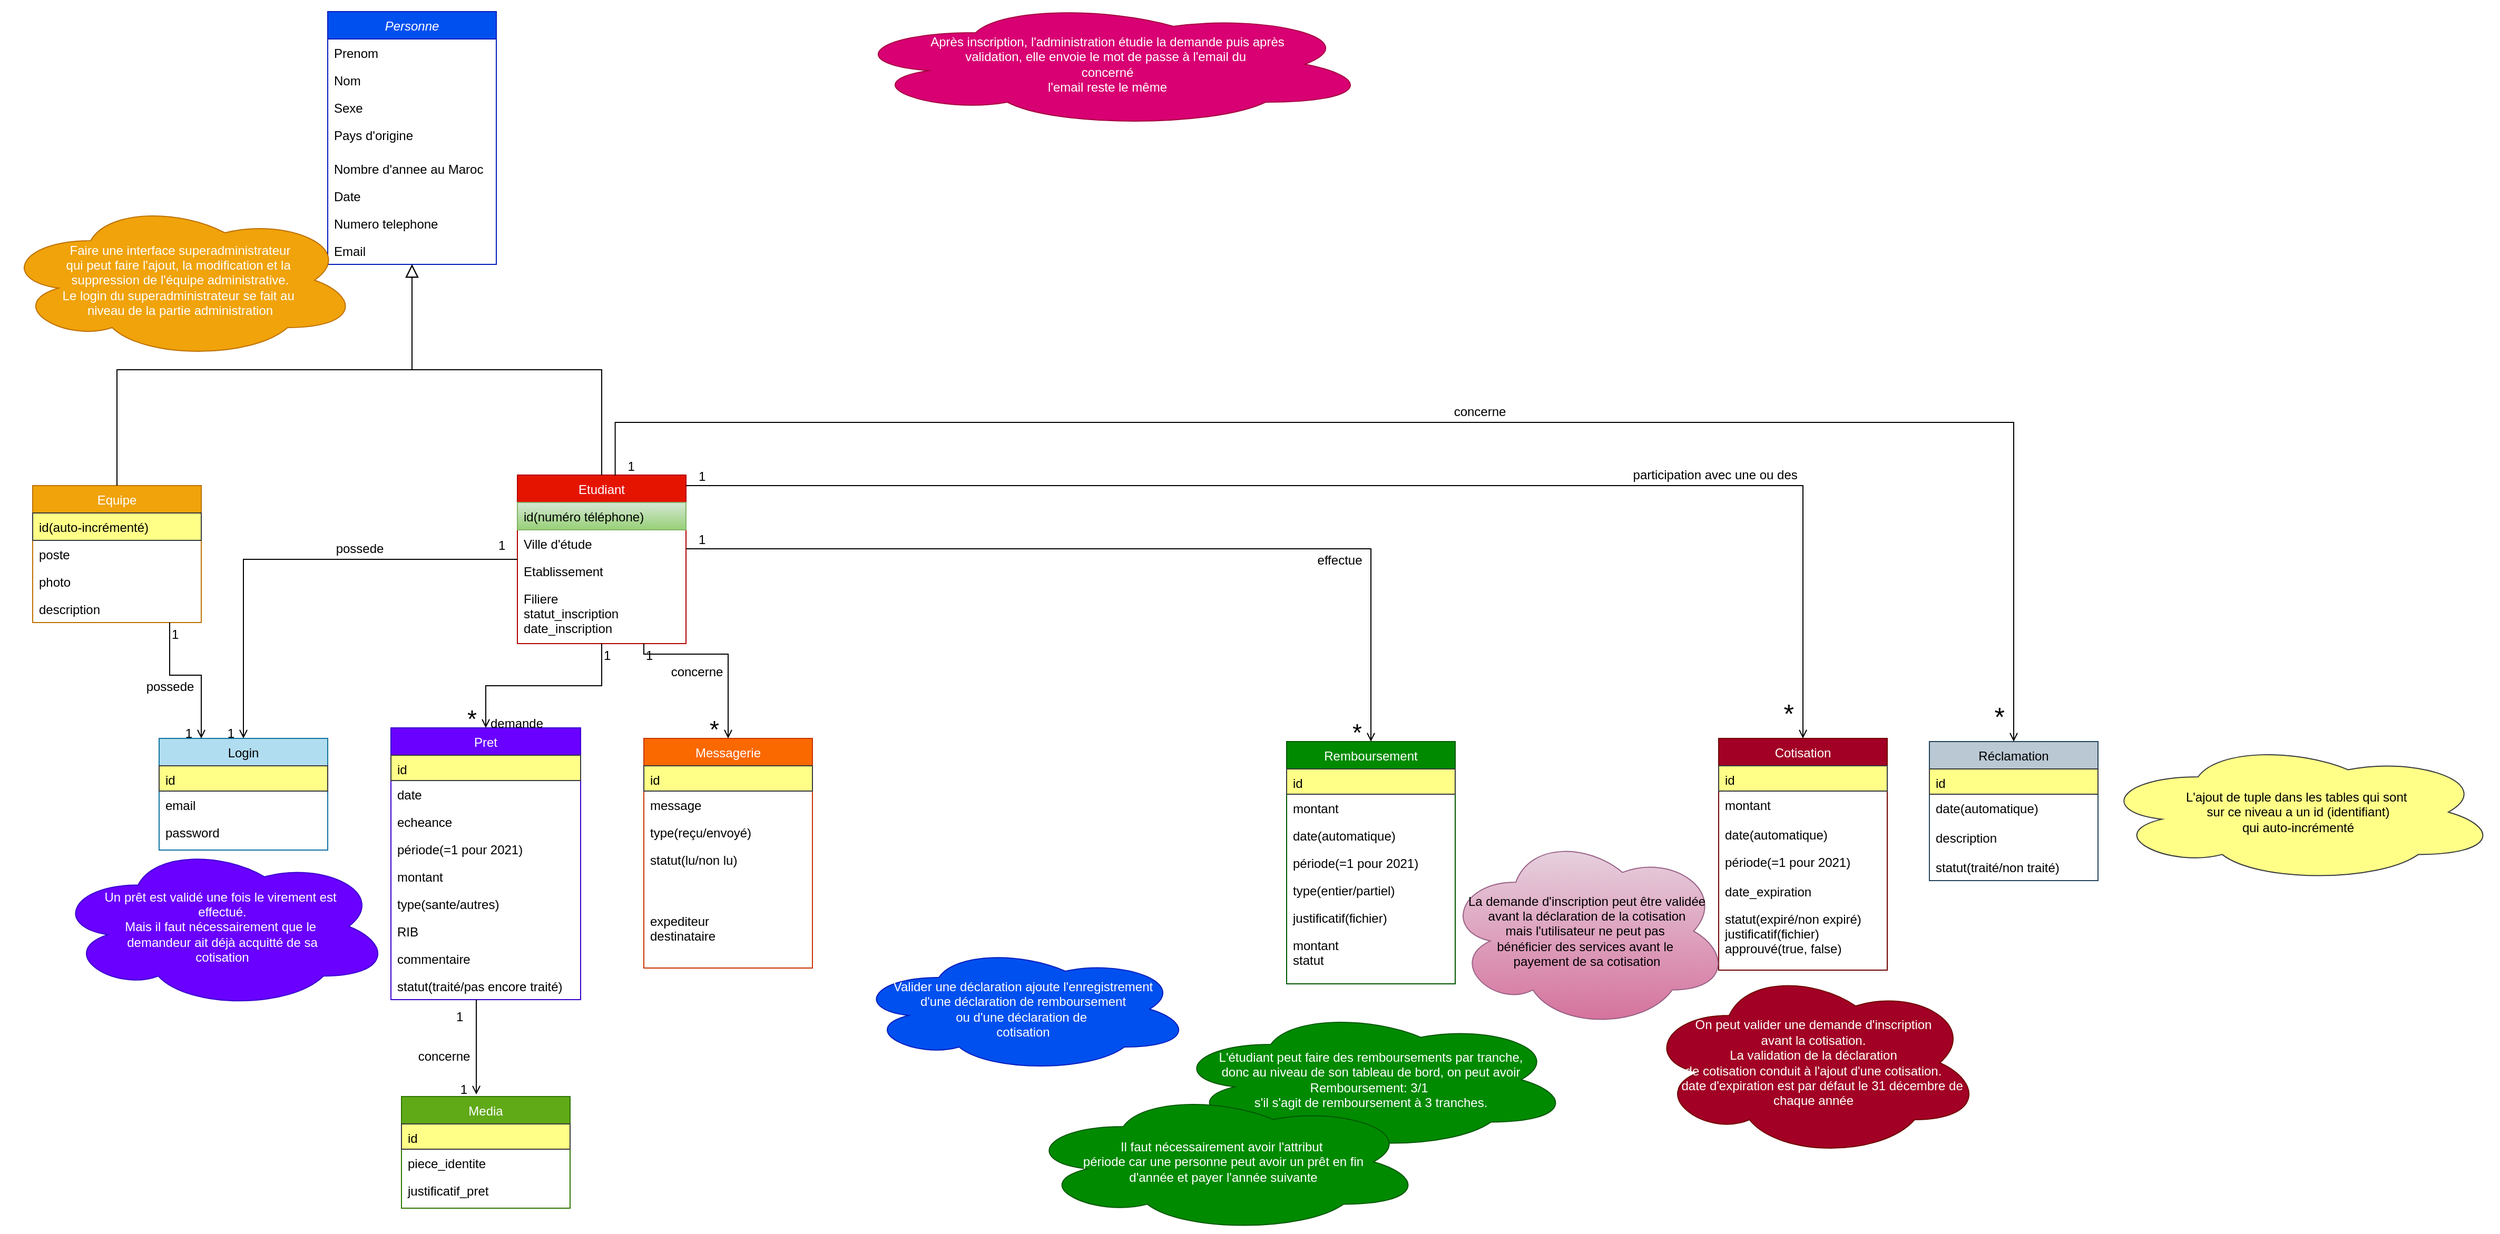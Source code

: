 <mxfile version="14.4.2" type="device" pages="2"><diagram id="C5RBs43oDa-KdzZeNtuy" name="Page-1"><mxGraphModel dx="1038" dy="523" grid="1" gridSize="10" guides="1" tooltips="1" connect="1" arrows="1" fold="1" page="1" pageScale="1" pageWidth="827" pageHeight="1169" math="0" shadow="0"><root><mxCell id="WIyWlLk6GJQsqaUBKTNV-0"/><mxCell id="WIyWlLk6GJQsqaUBKTNV-1" parent="WIyWlLk6GJQsqaUBKTNV-0"/><mxCell id="zkfFHV4jXpPFQw0GAbJ--0" value="Personne" style="swimlane;fontStyle=2;align=center;verticalAlign=top;childLayout=stackLayout;horizontal=1;startSize=26;horizontalStack=0;resizeParent=1;resizeLast=0;collapsible=1;marginBottom=0;rounded=0;shadow=0;strokeWidth=1;fillColor=#0050ef;strokeColor=#001DBC;fontColor=#ffffff;" parent="WIyWlLk6GJQsqaUBKTNV-1" vertex="1"><mxGeometry x="320" y="10" width="160" height="240" as="geometry"><mxRectangle x="230" y="140" width="160" height="26" as="alternateBounds"/></mxGeometry></mxCell><mxCell id="zkfFHV4jXpPFQw0GAbJ--1" value="Prenom" style="text;align=left;verticalAlign=top;spacingLeft=4;spacingRight=4;overflow=hidden;rotatable=0;points=[[0,0.5],[1,0.5]];portConstraint=eastwest;" parent="zkfFHV4jXpPFQw0GAbJ--0" vertex="1"><mxGeometry y="26" width="160" height="26" as="geometry"/></mxCell><mxCell id="zkfFHV4jXpPFQw0GAbJ--2" value="Nom" style="text;align=left;verticalAlign=top;spacingLeft=4;spacingRight=4;overflow=hidden;rotatable=0;points=[[0,0.5],[1,0.5]];portConstraint=eastwest;rounded=0;shadow=0;html=0;" parent="zkfFHV4jXpPFQw0GAbJ--0" vertex="1"><mxGeometry y="52" width="160" height="26" as="geometry"/></mxCell><mxCell id="Rp97zshGSxgJkGg2U5Pg-176" value="Sexe" style="text;align=left;verticalAlign=top;spacingLeft=4;spacingRight=4;overflow=hidden;rotatable=0;points=[[0,0.5],[1,0.5]];portConstraint=eastwest;rounded=0;shadow=0;html=0;" parent="zkfFHV4jXpPFQw0GAbJ--0" vertex="1"><mxGeometry y="78" width="160" height="26" as="geometry"/></mxCell><mxCell id="zkfFHV4jXpPFQw0GAbJ--3" value="Pays d'origine" style="text;align=left;verticalAlign=top;spacingLeft=4;spacingRight=4;overflow=hidden;rotatable=0;points=[[0,0.5],[1,0.5]];portConstraint=eastwest;rounded=0;shadow=0;html=0;" parent="zkfFHV4jXpPFQw0GAbJ--0" vertex="1"><mxGeometry y="104" width="160" height="32" as="geometry"/></mxCell><mxCell id="Rp97zshGSxgJkGg2U5Pg-2" value="Nombre d'annee au Maroc" style="text;align=left;verticalAlign=top;spacingLeft=4;spacingRight=4;overflow=hidden;rotatable=0;points=[[0,0.5],[1,0.5]];portConstraint=eastwest;rounded=0;shadow=0;html=0;" parent="zkfFHV4jXpPFQw0GAbJ--0" vertex="1"><mxGeometry y="136" width="160" height="26" as="geometry"/></mxCell><mxCell id="Rp97zshGSxgJkGg2U5Pg-3" value="Date" style="text;align=left;verticalAlign=top;spacingLeft=4;spacingRight=4;overflow=hidden;rotatable=0;points=[[0,0.5],[1,0.5]];portConstraint=eastwest;rounded=0;shadow=0;html=0;" parent="zkfFHV4jXpPFQw0GAbJ--0" vertex="1"><mxGeometry y="162" width="160" height="26" as="geometry"/></mxCell><mxCell id="Rp97zshGSxgJkGg2U5Pg-4" value="Numero telephone" style="text;align=left;verticalAlign=top;spacingLeft=4;spacingRight=4;overflow=hidden;rotatable=0;points=[[0,0.5],[1,0.5]];portConstraint=eastwest;rounded=0;shadow=0;html=0;" parent="zkfFHV4jXpPFQw0GAbJ--0" vertex="1"><mxGeometry y="188" width="160" height="26" as="geometry"/></mxCell><mxCell id="Rp97zshGSxgJkGg2U5Pg-5" value="Email" style="text;align=left;verticalAlign=top;spacingLeft=4;spacingRight=4;overflow=hidden;rotatable=0;points=[[0,0.5],[1,0.5]];portConstraint=eastwest;rounded=0;shadow=0;html=0;" parent="zkfFHV4jXpPFQw0GAbJ--0" vertex="1"><mxGeometry y="214" width="160" height="26" as="geometry"/></mxCell><mxCell id="zkfFHV4jXpPFQw0GAbJ--6" value="Etudiant" style="swimlane;fontStyle=0;align=center;verticalAlign=top;childLayout=stackLayout;horizontal=1;startSize=26;horizontalStack=0;resizeParent=1;resizeLast=0;collapsible=1;marginBottom=0;rounded=0;shadow=0;strokeWidth=1;fillColor=#e51400;strokeColor=#B20000;fontColor=#ffffff;" parent="WIyWlLk6GJQsqaUBKTNV-1" vertex="1"><mxGeometry x="500" y="450" width="160" height="160" as="geometry"><mxRectangle x="130" y="380" width="160" height="26" as="alternateBounds"/></mxGeometry></mxCell><mxCell id="zkfFHV4jXpPFQw0GAbJ--7" value="id(numéro téléphone)" style="text;align=left;verticalAlign=top;spacingLeft=4;spacingRight=4;overflow=hidden;rotatable=0;points=[[0,0.5],[1,0.5]];portConstraint=eastwest;fillColor=#d5e8d4;strokeColor=#82b366;gradientColor=#97d077;" parent="zkfFHV4jXpPFQw0GAbJ--6" vertex="1"><mxGeometry y="26" width="160" height="26" as="geometry"/></mxCell><mxCell id="Rp97zshGSxgJkGg2U5Pg-125" value="Ville d'étude" style="text;align=left;verticalAlign=top;spacingLeft=4;spacingRight=4;overflow=hidden;rotatable=0;points=[[0,0.5],[1,0.5]];portConstraint=eastwest;" parent="zkfFHV4jXpPFQw0GAbJ--6" vertex="1"><mxGeometry y="52" width="160" height="26" as="geometry"/></mxCell><mxCell id="Rp97zshGSxgJkGg2U5Pg-126" value="Etablissement" style="text;align=left;verticalAlign=top;spacingLeft=4;spacingRight=4;overflow=hidden;rotatable=0;points=[[0,0.5],[1,0.5]];portConstraint=eastwest;" parent="zkfFHV4jXpPFQw0GAbJ--6" vertex="1"><mxGeometry y="78" width="160" height="26" as="geometry"/></mxCell><mxCell id="Rp97zshGSxgJkGg2U5Pg-127" value="Filiere&#10;statut_inscription &#10;date_inscription&#10;" style="text;align=left;verticalAlign=top;spacingLeft=4;spacingRight=4;overflow=hidden;rotatable=0;points=[[0,0.5],[1,0.5]];portConstraint=eastwest;" parent="zkfFHV4jXpPFQw0GAbJ--6" vertex="1"><mxGeometry y="104" width="160" height="56" as="geometry"/></mxCell><mxCell id="zkfFHV4jXpPFQw0GAbJ--12" value="" style="endArrow=block;endSize=10;endFill=0;shadow=0;strokeWidth=1;rounded=0;edgeStyle=elbowEdgeStyle;elbow=vertical;" parent="WIyWlLk6GJQsqaUBKTNV-1" source="zkfFHV4jXpPFQw0GAbJ--6" target="zkfFHV4jXpPFQw0GAbJ--0" edge="1"><mxGeometry width="160" relative="1" as="geometry"><mxPoint x="200" y="203" as="sourcePoint"/><mxPoint x="200" y="203" as="targetPoint"/><Array as="points"><mxPoint x="580" y="350"/></Array></mxGeometry></mxCell><mxCell id="zkfFHV4jXpPFQw0GAbJ--13" value="Equipe" style="swimlane;fontStyle=0;align=center;verticalAlign=top;childLayout=stackLayout;horizontal=1;startSize=26;horizontalStack=0;resizeParent=1;resizeLast=0;collapsible=1;marginBottom=0;rounded=0;shadow=0;strokeWidth=1;fillColor=#f0a30a;strokeColor=#BD7000;fontColor=#ffffff;" parent="WIyWlLk6GJQsqaUBKTNV-1" vertex="1"><mxGeometry x="40" y="460" width="160" height="130" as="geometry"><mxRectangle x="340" y="380" width="170" height="26" as="alternateBounds"/></mxGeometry></mxCell><mxCell id="zkfFHV4jXpPFQw0GAbJ--14" value="id(auto-incrémenté)" style="text;align=left;verticalAlign=top;spacingLeft=4;spacingRight=4;overflow=hidden;rotatable=0;points=[[0,0.5],[1,0.5]];portConstraint=eastwest;fillColor=#ffff88;strokeColor=#36393d;" parent="zkfFHV4jXpPFQw0GAbJ--13" vertex="1"><mxGeometry y="26" width="160" height="26" as="geometry"/></mxCell><mxCell id="Rp97zshGSxgJkGg2U5Pg-6" value="poste" style="text;align=left;verticalAlign=top;spacingLeft=4;spacingRight=4;overflow=hidden;rotatable=0;points=[[0,0.5],[1,0.5]];portConstraint=eastwest;" parent="zkfFHV4jXpPFQw0GAbJ--13" vertex="1"><mxGeometry y="52" width="160" height="26" as="geometry"/></mxCell><mxCell id="Rp97zshGSxgJkGg2U5Pg-7" value="photo" style="text;align=left;verticalAlign=top;spacingLeft=4;spacingRight=4;overflow=hidden;rotatable=0;points=[[0,0.5],[1,0.5]];portConstraint=eastwest;" parent="zkfFHV4jXpPFQw0GAbJ--13" vertex="1"><mxGeometry y="78" width="160" height="26" as="geometry"/></mxCell><mxCell id="Rp97zshGSxgJkGg2U5Pg-128" value="description" style="text;align=left;verticalAlign=top;spacingLeft=4;spacingRight=4;overflow=hidden;rotatable=0;points=[[0,0.5],[1,0.5]];portConstraint=eastwest;" parent="zkfFHV4jXpPFQw0GAbJ--13" vertex="1"><mxGeometry y="104" width="160" height="26" as="geometry"/></mxCell><mxCell id="zkfFHV4jXpPFQw0GAbJ--16" value="" style="endArrow=block;endSize=10;endFill=0;shadow=0;strokeWidth=1;rounded=0;edgeStyle=elbowEdgeStyle;elbow=vertical;" parent="WIyWlLk6GJQsqaUBKTNV-1" source="zkfFHV4jXpPFQw0GAbJ--13" target="zkfFHV4jXpPFQw0GAbJ--0" edge="1"><mxGeometry width="160" relative="1" as="geometry"><mxPoint x="210" y="373" as="sourcePoint"/><mxPoint x="310" y="271" as="targetPoint"/><Array as="points"><mxPoint x="260" y="350"/></Array></mxGeometry></mxCell><mxCell id="Rp97zshGSxgJkGg2U5Pg-19" value="" style="endArrow=open;shadow=0;strokeWidth=1;rounded=0;endFill=1;edgeStyle=elbowEdgeStyle;elbow=vertical;entryX=0.5;entryY=0;entryDx=0;entryDy=0;" parent="WIyWlLk6GJQsqaUBKTNV-1" source="zkfFHV4jXpPFQw0GAbJ--6" target="Rp97zshGSxgJkGg2U5Pg-23" edge="1"><mxGeometry x="0.5" y="41" relative="1" as="geometry"><mxPoint x="490" y="530" as="sourcePoint"/><mxPoint x="300" y="752" as="targetPoint"/><mxPoint x="-40" y="32" as="offset"/><Array as="points"><mxPoint x="1150" y="460"/><mxPoint x="1130" y="500"/><mxPoint x="1090" y="490"/><mxPoint x="840" y="460"/><mxPoint x="260" y="490"/></Array></mxGeometry></mxCell><mxCell id="Rp97zshGSxgJkGg2U5Pg-20" value="1" style="resizable=0;align=left;verticalAlign=bottom;labelBackgroundColor=none;fontSize=12;" parent="Rp97zshGSxgJkGg2U5Pg-19" connectable="0" vertex="1"><mxGeometry x="-1" relative="1" as="geometry"><mxPoint x="10" as="offset"/></mxGeometry></mxCell><mxCell id="Rp97zshGSxgJkGg2U5Pg-21" value="*" style="resizable=0;align=right;verticalAlign=bottom;labelBackgroundColor=none;fontSize=25;" parent="Rp97zshGSxgJkGg2U5Pg-19" connectable="0" vertex="1"><mxGeometry x="1" relative="1" as="geometry"><mxPoint x="-7" y="-10.18" as="offset"/></mxGeometry></mxCell><mxCell id="Rp97zshGSxgJkGg2U5Pg-22" value="participation avec une ou des&amp;nbsp;" style="text;html=1;resizable=0;points=[];;align=center;verticalAlign=middle;labelBackgroundColor=none;rounded=0;shadow=0;strokeWidth=1;fontSize=12;" parent="Rp97zshGSxgJkGg2U5Pg-19" vertex="1" connectable="0"><mxGeometry x="0.5" y="49" relative="1" as="geometry"><mxPoint x="2.35" y="39" as="offset"/></mxGeometry></mxCell><mxCell id="Rp97zshGSxgJkGg2U5Pg-23" value="Cotisation" style="swimlane;fontStyle=0;align=center;verticalAlign=top;childLayout=stackLayout;horizontal=1;startSize=26;horizontalStack=0;resizeParent=1;resizeLast=0;collapsible=1;marginBottom=0;rounded=0;shadow=0;strokeWidth=1;fillColor=#a20025;strokeColor=#6F0000;fontColor=#ffffff;" parent="WIyWlLk6GJQsqaUBKTNV-1" vertex="1"><mxGeometry x="1640" y="700" width="160" height="220" as="geometry"><mxRectangle x="550" y="140" width="160" height="26" as="alternateBounds"/></mxGeometry></mxCell><mxCell id="Rp97zshGSxgJkGg2U5Pg-24" value="id" style="text;align=left;verticalAlign=top;spacingLeft=4;spacingRight=4;overflow=hidden;rotatable=0;points=[[0,0.5],[1,0.5]];portConstraint=eastwest;fillColor=#ffff88;strokeColor=#36393d;" parent="Rp97zshGSxgJkGg2U5Pg-23" vertex="1"><mxGeometry y="26" width="160" height="24" as="geometry"/></mxCell><mxCell id="Rp97zshGSxgJkGg2U5Pg-25" value="montant" style="text;align=left;verticalAlign=top;spacingLeft=4;spacingRight=4;overflow=hidden;rotatable=0;points=[[0,0.5],[1,0.5]];portConstraint=eastwest;rounded=0;shadow=0;html=0;" parent="Rp97zshGSxgJkGg2U5Pg-23" vertex="1"><mxGeometry y="50" width="160" height="28" as="geometry"/></mxCell><mxCell id="Rp97zshGSxgJkGg2U5Pg-26" value="date(automatique)" style="text;align=left;verticalAlign=top;spacingLeft=4;spacingRight=4;overflow=hidden;rotatable=0;points=[[0,0.5],[1,0.5]];portConstraint=eastwest;rounded=0;shadow=0;html=0;" parent="Rp97zshGSxgJkGg2U5Pg-23" vertex="1"><mxGeometry y="78" width="160" height="26" as="geometry"/></mxCell><mxCell id="gZfIjVhXjQnh9mJ3TvMT-6" value="période(=1 pour 2021)&#10;" style="text;align=left;verticalAlign=top;spacingLeft=4;spacingRight=4;overflow=hidden;rotatable=0;points=[[0,0.5],[1,0.5]];portConstraint=eastwest;rounded=0;shadow=0;html=0;" parent="Rp97zshGSxgJkGg2U5Pg-23" vertex="1"><mxGeometry y="104" width="160" height="28" as="geometry"/></mxCell><mxCell id="Rp97zshGSxgJkGg2U5Pg-27" value="date_expiration" style="text;align=left;verticalAlign=top;spacingLeft=4;spacingRight=4;overflow=hidden;rotatable=0;points=[[0,0.5],[1,0.5]];portConstraint=eastwest;rounded=0;shadow=0;html=0;" parent="Rp97zshGSxgJkGg2U5Pg-23" vertex="1"><mxGeometry y="132" width="160" height="26" as="geometry"/></mxCell><mxCell id="Rp97zshGSxgJkGg2U5Pg-147" value="statut(expiré/non expiré)&#10;justificatif(fichier)&#10;approuvé(true, false)" style="text;align=left;verticalAlign=top;spacingLeft=4;spacingRight=4;overflow=hidden;rotatable=0;points=[[0,0.5],[1,0.5]];portConstraint=eastwest;rounded=0;shadow=0;html=0;" parent="Rp97zshGSxgJkGg2U5Pg-23" vertex="1"><mxGeometry y="158" width="160" height="62" as="geometry"/></mxCell><mxCell id="Rp97zshGSxgJkGg2U5Pg-42" value="Pret" style="swimlane;fontStyle=0;align=center;verticalAlign=top;childLayout=stackLayout;horizontal=1;startSize=26;horizontalStack=0;resizeParent=1;resizeLast=0;collapsible=1;marginBottom=0;rounded=0;shadow=0;strokeWidth=1;fillColor=#6a00ff;strokeColor=#3700CC;fontColor=#ffffff;" parent="WIyWlLk6GJQsqaUBKTNV-1" vertex="1"><mxGeometry x="380" y="690" width="180" height="258" as="geometry"><mxRectangle x="550" y="140" width="160" height="26" as="alternateBounds"/></mxGeometry></mxCell><mxCell id="Rp97zshGSxgJkGg2U5Pg-43" value="id" style="text;align=left;verticalAlign=top;spacingLeft=4;spacingRight=4;overflow=hidden;rotatable=0;points=[[0,0.5],[1,0.5]];portConstraint=eastwest;fillColor=#ffff88;strokeColor=#36393d;" parent="Rp97zshGSxgJkGg2U5Pg-42" vertex="1"><mxGeometry y="26" width="180" height="24" as="geometry"/></mxCell><mxCell id="Rp97zshGSxgJkGg2U5Pg-44" value="date" style="text;align=left;verticalAlign=top;spacingLeft=4;spacingRight=4;overflow=hidden;rotatable=0;points=[[0,0.5],[1,0.5]];portConstraint=eastwest;rounded=0;shadow=0;html=0;" parent="Rp97zshGSxgJkGg2U5Pg-42" vertex="1"><mxGeometry y="50" width="180" height="26" as="geometry"/></mxCell><mxCell id="Rp97zshGSxgJkGg2U5Pg-45" value="echeance" style="text;align=left;verticalAlign=top;spacingLeft=4;spacingRight=4;overflow=hidden;rotatable=0;points=[[0,0.5],[1,0.5]];portConstraint=eastwest;rounded=0;shadow=0;html=0;" parent="Rp97zshGSxgJkGg2U5Pg-42" vertex="1"><mxGeometry y="76" width="180" height="26" as="geometry"/></mxCell><mxCell id="gZfIjVhXjQnh9mJ3TvMT-7" value="période(=1 pour 2021)" style="text;align=left;verticalAlign=top;spacingLeft=4;spacingRight=4;overflow=hidden;rotatable=0;points=[[0,0.5],[1,0.5]];portConstraint=eastwest;rounded=0;shadow=0;html=0;" parent="Rp97zshGSxgJkGg2U5Pg-42" vertex="1"><mxGeometry y="102" width="180" height="26" as="geometry"/></mxCell><mxCell id="Rp97zshGSxgJkGg2U5Pg-46" value="montant" style="text;align=left;verticalAlign=top;spacingLeft=4;spacingRight=4;overflow=hidden;rotatable=0;points=[[0,0.5],[1,0.5]];portConstraint=eastwest;rounded=0;shadow=0;html=0;" parent="Rp97zshGSxgJkGg2U5Pg-42" vertex="1"><mxGeometry y="128" width="180" height="26" as="geometry"/></mxCell><mxCell id="Rp97zshGSxgJkGg2U5Pg-61" value="type(sante/autres)" style="text;align=left;verticalAlign=top;spacingLeft=4;spacingRight=4;overflow=hidden;rotatable=0;points=[[0,0.5],[1,0.5]];portConstraint=eastwest;rounded=0;shadow=0;html=0;" parent="Rp97zshGSxgJkGg2U5Pg-42" vertex="1"><mxGeometry y="154" width="180" height="26" as="geometry"/></mxCell><mxCell id="Rp97zshGSxgJkGg2U5Pg-62" value="RIB" style="text;align=left;verticalAlign=top;spacingLeft=4;spacingRight=4;overflow=hidden;rotatable=0;points=[[0,0.5],[1,0.5]];portConstraint=eastwest;rounded=0;shadow=0;html=0;" parent="Rp97zshGSxgJkGg2U5Pg-42" vertex="1"><mxGeometry y="180" width="180" height="26" as="geometry"/></mxCell><mxCell id="Rp97zshGSxgJkGg2U5Pg-63" value="commentaire" style="text;align=left;verticalAlign=top;spacingLeft=4;spacingRight=4;overflow=hidden;rotatable=0;points=[[0,0.5],[1,0.5]];portConstraint=eastwest;rounded=0;shadow=0;html=0;" parent="Rp97zshGSxgJkGg2U5Pg-42" vertex="1"><mxGeometry y="206" width="180" height="26" as="geometry"/></mxCell><mxCell id="Rp97zshGSxgJkGg2U5Pg-65" value="statut(traité/pas encore traité)" style="text;align=left;verticalAlign=top;spacingLeft=4;spacingRight=4;overflow=hidden;rotatable=0;points=[[0,0.5],[1,0.5]];portConstraint=eastwest;rounded=0;shadow=0;html=0;" parent="Rp97zshGSxgJkGg2U5Pg-42" vertex="1"><mxGeometry y="232" width="180" height="26" as="geometry"/></mxCell><mxCell id="Rp97zshGSxgJkGg2U5Pg-47" value="" style="endArrow=open;shadow=0;strokeWidth=1;rounded=0;endFill=1;edgeStyle=elbowEdgeStyle;elbow=vertical;entryX=0.5;entryY=0;entryDx=0;entryDy=0;" parent="WIyWlLk6GJQsqaUBKTNV-1" source="zkfFHV4jXpPFQw0GAbJ--6" target="Rp97zshGSxgJkGg2U5Pg-42" edge="1"><mxGeometry x="0.5" y="41" relative="1" as="geometry"><mxPoint x="520" y="530" as="sourcePoint"/><mxPoint x="550" y="752" as="targetPoint"/><mxPoint x="-40" y="32" as="offset"/></mxGeometry></mxCell><mxCell id="Rp97zshGSxgJkGg2U5Pg-48" value="1" style="resizable=0;align=left;verticalAlign=bottom;labelBackgroundColor=none;fontSize=12;" parent="Rp97zshGSxgJkGg2U5Pg-47" connectable="0" vertex="1"><mxGeometry x="-1" relative="1" as="geometry"><mxPoint y="20" as="offset"/></mxGeometry></mxCell><mxCell id="Rp97zshGSxgJkGg2U5Pg-49" value="*" style="resizable=0;align=right;verticalAlign=bottom;labelBackgroundColor=none;fontSize=23;" parent="Rp97zshGSxgJkGg2U5Pg-47" connectable="0" vertex="1"><mxGeometry x="1" relative="1" as="geometry"><mxPoint x="-7" y="4" as="offset"/></mxGeometry></mxCell><mxCell id="Rp97zshGSxgJkGg2U5Pg-50" value="demande" style="text;html=1;resizable=0;points=[];;align=center;verticalAlign=middle;labelBackgroundColor=none;rounded=0;shadow=0;strokeWidth=1;fontSize=12;" parent="Rp97zshGSxgJkGg2U5Pg-47" vertex="1" connectable="0"><mxGeometry x="0.5" y="49" relative="1" as="geometry"><mxPoint x="21" y="-12.94" as="offset"/></mxGeometry></mxCell><mxCell id="Rp97zshGSxgJkGg2U5Pg-51" value="Login" style="swimlane;fontStyle=0;align=center;verticalAlign=top;childLayout=stackLayout;horizontal=1;startSize=26;horizontalStack=0;resizeParent=1;resizeLast=0;collapsible=1;marginBottom=0;rounded=0;shadow=0;strokeWidth=1;fillColor=#b1ddf0;strokeColor=#10739e;" parent="WIyWlLk6GJQsqaUBKTNV-1" vertex="1"><mxGeometry x="160" y="700" width="160" height="106" as="geometry"><mxRectangle x="550" y="140" width="160" height="26" as="alternateBounds"/></mxGeometry></mxCell><mxCell id="Rp97zshGSxgJkGg2U5Pg-52" value="id" style="text;align=left;verticalAlign=top;spacingLeft=4;spacingRight=4;overflow=hidden;rotatable=0;points=[[0,0.5],[1,0.5]];portConstraint=eastwest;fillColor=#ffff88;strokeColor=#36393d;" parent="Rp97zshGSxgJkGg2U5Pg-51" vertex="1"><mxGeometry y="26" width="160" height="24" as="geometry"/></mxCell><mxCell id="Rp97zshGSxgJkGg2U5Pg-53" value="email" style="text;align=left;verticalAlign=top;spacingLeft=4;spacingRight=4;overflow=hidden;rotatable=0;points=[[0,0.5],[1,0.5]];portConstraint=eastwest;rounded=0;shadow=0;html=0;" parent="Rp97zshGSxgJkGg2U5Pg-51" vertex="1"><mxGeometry y="50" width="160" height="26" as="geometry"/></mxCell><mxCell id="Rp97zshGSxgJkGg2U5Pg-54" value="password" style="text;align=left;verticalAlign=top;spacingLeft=4;spacingRight=4;overflow=hidden;rotatable=0;points=[[0,0.5],[1,0.5]];portConstraint=eastwest;rounded=0;shadow=0;html=0;" parent="Rp97zshGSxgJkGg2U5Pg-51" vertex="1"><mxGeometry y="76" width="160" height="26" as="geometry"/></mxCell><mxCell id="Rp97zshGSxgJkGg2U5Pg-56" value="" style="endArrow=open;shadow=0;strokeWidth=1;rounded=0;endFill=1;edgeStyle=elbowEdgeStyle;elbow=vertical;entryX=0.5;entryY=0;entryDx=0;entryDy=0;" parent="WIyWlLk6GJQsqaUBKTNV-1" source="zkfFHV4jXpPFQw0GAbJ--6" target="Rp97zshGSxgJkGg2U5Pg-51" edge="1"><mxGeometry x="0.5" y="41" relative="1" as="geometry"><mxPoint x="590" y="494.5" as="sourcePoint"/><mxPoint x="970" y="450" as="targetPoint"/><mxPoint x="-40" y="32" as="offset"/><Array as="points"><mxPoint x="310" y="530"/><mxPoint x="670" y="490"/><mxPoint x="660" y="490"/></Array></mxGeometry></mxCell><mxCell id="Rp97zshGSxgJkGg2U5Pg-57" value="1" style="resizable=0;align=left;verticalAlign=bottom;labelBackgroundColor=none;fontSize=12;" parent="Rp97zshGSxgJkGg2U5Pg-56" connectable="0" vertex="1"><mxGeometry x="-1" relative="1" as="geometry"><mxPoint x="-20" y="-4.5" as="offset"/></mxGeometry></mxCell><mxCell id="Rp97zshGSxgJkGg2U5Pg-58" value="1" style="resizable=0;align=right;verticalAlign=bottom;labelBackgroundColor=none;fontSize=12;" parent="Rp97zshGSxgJkGg2U5Pg-56" connectable="0" vertex="1"><mxGeometry x="1" relative="1" as="geometry"><mxPoint x="-7" y="4" as="offset"/></mxGeometry></mxCell><mxCell id="Rp97zshGSxgJkGg2U5Pg-129" value="possede" style="text;html=1;resizable=0;points=[];;align=center;verticalAlign=middle;labelBackgroundColor=none;rounded=0;shadow=0;strokeWidth=1;fontSize=12;" parent="Rp97zshGSxgJkGg2U5Pg-56" vertex="1" connectable="0"><mxGeometry x="0.5" y="49" relative="1" as="geometry"><mxPoint x="61" y="-73" as="offset"/></mxGeometry></mxCell><mxCell id="Rp97zshGSxgJkGg2U5Pg-60" value="Après inscription, l'administration étudie la demande puis après&lt;br&gt;validation, elle envoie le mot de passe à l'email du&amp;nbsp;&lt;br&gt;concerné&lt;br&gt;l'email reste le même" style="ellipse;shape=cloud;whiteSpace=wrap;html=1;fillColor=#d80073;strokeColor=#A50040;fontColor=#ffffff;" parent="WIyWlLk6GJQsqaUBKTNV-1" vertex="1"><mxGeometry x="810" width="500" height="120" as="geometry"/></mxCell><mxCell id="Rp97zshGSxgJkGg2U5Pg-66" value="Media" style="swimlane;fontStyle=0;align=center;verticalAlign=top;childLayout=stackLayout;horizontal=1;startSize=26;horizontalStack=0;resizeParent=1;resizeLast=0;collapsible=1;marginBottom=0;rounded=0;shadow=0;strokeWidth=1;fillColor=#60a917;strokeColor=#2D7600;fontColor=#ffffff;" parent="WIyWlLk6GJQsqaUBKTNV-1" vertex="1"><mxGeometry x="390" y="1040" width="160" height="106" as="geometry"><mxRectangle x="550" y="140" width="160" height="26" as="alternateBounds"/></mxGeometry></mxCell><mxCell id="Rp97zshGSxgJkGg2U5Pg-67" value="id" style="text;align=left;verticalAlign=top;spacingLeft=4;spacingRight=4;overflow=hidden;rotatable=0;points=[[0,0.5],[1,0.5]];portConstraint=eastwest;fillColor=#ffff88;strokeColor=#36393d;" parent="Rp97zshGSxgJkGg2U5Pg-66" vertex="1"><mxGeometry y="26" width="160" height="24" as="geometry"/></mxCell><mxCell id="Rp97zshGSxgJkGg2U5Pg-68" value="piece_identite" style="text;align=left;verticalAlign=top;spacingLeft=4;spacingRight=4;overflow=hidden;rotatable=0;points=[[0,0.5],[1,0.5]];portConstraint=eastwest;rounded=0;shadow=0;html=0;" parent="Rp97zshGSxgJkGg2U5Pg-66" vertex="1"><mxGeometry y="50" width="160" height="26" as="geometry"/></mxCell><mxCell id="Rp97zshGSxgJkGg2U5Pg-69" value="justificatif_pret" style="text;align=left;verticalAlign=top;spacingLeft=4;spacingRight=4;overflow=hidden;rotatable=0;points=[[0,0.5],[1,0.5]];portConstraint=eastwest;rounded=0;shadow=0;html=0;" parent="Rp97zshGSxgJkGg2U5Pg-66" vertex="1"><mxGeometry y="76" width="160" height="26" as="geometry"/></mxCell><mxCell id="Rp97zshGSxgJkGg2U5Pg-70" value="" style="endArrow=open;shadow=0;strokeWidth=1;rounded=0;endFill=1;edgeStyle=elbowEdgeStyle;elbow=vertical;entryX=0.444;entryY=-0.019;entryDx=0;entryDy=0;entryPerimeter=0;" parent="WIyWlLk6GJQsqaUBKTNV-1" source="Rp97zshGSxgJkGg2U5Pg-42" target="Rp97zshGSxgJkGg2U5Pg-66" edge="1"><mxGeometry x="0.5" y="41" relative="1" as="geometry"><mxPoint x="421" y="905" as="sourcePoint"/><mxPoint x="610" y="1060" as="targetPoint"/><mxPoint x="-40" y="32" as="offset"/><Array as="points"><mxPoint x="461" y="1010"/><mxPoint x="460" y="990"/><mxPoint x="560" y="1180"/></Array></mxGeometry></mxCell><mxCell id="Rp97zshGSxgJkGg2U5Pg-71" value="1" style="resizable=0;align=left;verticalAlign=bottom;labelBackgroundColor=none;fontSize=12;" parent="Rp97zshGSxgJkGg2U5Pg-70" connectable="0" vertex="1"><mxGeometry x="-1" relative="1" as="geometry"><mxPoint x="-21" y="25" as="offset"/></mxGeometry></mxCell><mxCell id="Rp97zshGSxgJkGg2U5Pg-72" value="1" style="resizable=0;align=right;verticalAlign=bottom;labelBackgroundColor=none;fontSize=12;" parent="Rp97zshGSxgJkGg2U5Pg-70" connectable="0" vertex="1"><mxGeometry x="1" relative="1" as="geometry"><mxPoint x="-7" y="4" as="offset"/></mxGeometry></mxCell><mxCell id="Rp97zshGSxgJkGg2U5Pg-73" value="concerne" style="text;html=1;resizable=0;points=[];;align=center;verticalAlign=middle;labelBackgroundColor=none;rounded=0;shadow=0;strokeWidth=1;fontSize=12;" parent="Rp97zshGSxgJkGg2U5Pg-70" vertex="1" connectable="0"><mxGeometry x="0.5" y="49" relative="1" as="geometry"><mxPoint x="-80.04" y="-14.04" as="offset"/></mxGeometry></mxCell><mxCell id="Rp97zshGSxgJkGg2U5Pg-84" value="Messagerie" style="swimlane;fontStyle=0;align=center;verticalAlign=top;childLayout=stackLayout;horizontal=1;startSize=26;horizontalStack=0;resizeParent=1;resizeLast=0;collapsible=1;marginBottom=0;rounded=0;shadow=0;strokeWidth=1;fillColor=#fa6800;strokeColor=#C73500;fontColor=#ffffff;" parent="WIyWlLk6GJQsqaUBKTNV-1" vertex="1"><mxGeometry x="620" y="700" width="160" height="218" as="geometry"><mxRectangle x="550" y="140" width="160" height="26" as="alternateBounds"/></mxGeometry></mxCell><mxCell id="Rp97zshGSxgJkGg2U5Pg-85" value="id" style="text;align=left;verticalAlign=top;spacingLeft=4;spacingRight=4;overflow=hidden;rotatable=0;points=[[0,0.5],[1,0.5]];portConstraint=eastwest;fillColor=#ffff88;strokeColor=#36393d;" parent="Rp97zshGSxgJkGg2U5Pg-84" vertex="1"><mxGeometry y="26" width="160" height="24" as="geometry"/></mxCell><mxCell id="Rp97zshGSxgJkGg2U5Pg-87" value="message" style="text;align=left;verticalAlign=top;spacingLeft=4;spacingRight=4;overflow=hidden;rotatable=0;points=[[0,0.5],[1,0.5]];portConstraint=eastwest;rounded=0;shadow=0;html=0;" parent="Rp97zshGSxgJkGg2U5Pg-84" vertex="1"><mxGeometry y="50" width="160" height="26" as="geometry"/></mxCell><mxCell id="Rp97zshGSxgJkGg2U5Pg-88" value="type(reçu/envoyé)" style="text;align=left;verticalAlign=top;spacingLeft=4;spacingRight=4;overflow=hidden;rotatable=0;points=[[0,0.5],[1,0.5]];portConstraint=eastwest;rounded=0;shadow=0;html=0;" parent="Rp97zshGSxgJkGg2U5Pg-84" vertex="1"><mxGeometry y="76" width="160" height="26" as="geometry"/></mxCell><mxCell id="Rp97zshGSxgJkGg2U5Pg-89" value="statut(lu/non lu)" style="text;align=left;verticalAlign=top;spacingLeft=4;spacingRight=4;overflow=hidden;rotatable=0;points=[[0,0.5],[1,0.5]];portConstraint=eastwest;rounded=0;shadow=0;html=0;" parent="Rp97zshGSxgJkGg2U5Pg-84" vertex="1"><mxGeometry y="102" width="160" height="58" as="geometry"/></mxCell><mxCell id="_Al81CJ49dmWw7skky_Y-1" value="expediteur&#10;destinataire&#10;" style="text;align=left;verticalAlign=top;spacingLeft=4;spacingRight=4;overflow=hidden;rotatable=0;points=[[0,0.5],[1,0.5]];portConstraint=eastwest;rounded=0;shadow=0;html=0;" parent="Rp97zshGSxgJkGg2U5Pg-84" vertex="1"><mxGeometry y="160" width="160" height="58" as="geometry"/></mxCell><mxCell id="Rp97zshGSxgJkGg2U5Pg-90" value="" style="endArrow=open;shadow=0;strokeWidth=1;rounded=0;endFill=1;edgeStyle=elbowEdgeStyle;elbow=vertical;entryX=0.5;entryY=0;entryDx=0;entryDy=0;" parent="WIyWlLk6GJQsqaUBKTNV-1" source="zkfFHV4jXpPFQw0GAbJ--6" target="Rp97zshGSxgJkGg2U5Pg-84" edge="1"><mxGeometry x="0.5" y="41" relative="1" as="geometry"><mxPoint x="630" y="600" as="sourcePoint"/><mxPoint x="580" y="862" as="targetPoint"/><mxPoint x="-40" y="32" as="offset"/><Array as="points"><mxPoint x="620" y="620"/></Array></mxGeometry></mxCell><mxCell id="Rp97zshGSxgJkGg2U5Pg-91" value="1" style="resizable=0;align=left;verticalAlign=bottom;labelBackgroundColor=none;fontSize=12;" parent="Rp97zshGSxgJkGg2U5Pg-90" connectable="0" vertex="1"><mxGeometry x="-1" relative="1" as="geometry"><mxPoint y="20" as="offset"/></mxGeometry></mxCell><mxCell id="Rp97zshGSxgJkGg2U5Pg-92" value="*" style="resizable=0;align=right;verticalAlign=bottom;labelBackgroundColor=none;fontSize=23;" parent="Rp97zshGSxgJkGg2U5Pg-90" connectable="0" vertex="1"><mxGeometry x="1" relative="1" as="geometry"><mxPoint x="-7" y="4" as="offset"/></mxGeometry></mxCell><mxCell id="Rp97zshGSxgJkGg2U5Pg-93" value="concerne" style="text;html=1;resizable=0;points=[];;align=center;verticalAlign=middle;labelBackgroundColor=none;rounded=0;shadow=0;strokeWidth=1;fontSize=12;" parent="Rp97zshGSxgJkGg2U5Pg-90" vertex="1" connectable="0"><mxGeometry x="0.5" y="49" relative="1" as="geometry"><mxPoint x="-79" y="-20.59" as="offset"/></mxGeometry></mxCell><mxCell id="Rp97zshGSxgJkGg2U5Pg-95" value="L'étudiant peut faire des remboursements par tranche,&lt;br&gt;donc au niveau de son tableau de bord, on peut avoir&lt;br&gt;Remboursement: 3/1&amp;nbsp;&lt;br&gt;s'il s'agit de remboursement à 3 tranches." style="ellipse;shape=cloud;whiteSpace=wrap;html=1;fillColor=#008a00;strokeColor=#005700;fontColor=#ffffff;" parent="WIyWlLk6GJQsqaUBKTNV-1" vertex="1"><mxGeometry x="1120" y="957" width="380" height="134" as="geometry"/></mxCell><mxCell id="Rp97zshGSxgJkGg2U5Pg-103" value="Remboursement" style="swimlane;fontStyle=0;align=center;verticalAlign=top;childLayout=stackLayout;horizontal=1;startSize=26;horizontalStack=0;resizeParent=1;resizeLast=0;collapsible=1;marginBottom=0;rounded=0;shadow=0;strokeWidth=1;fillColor=#008a00;strokeColor=#005700;fontColor=#ffffff;" parent="WIyWlLk6GJQsqaUBKTNV-1" vertex="1"><mxGeometry x="1230" y="703" width="160" height="230" as="geometry"><mxRectangle x="550" y="140" width="160" height="26" as="alternateBounds"/></mxGeometry></mxCell><mxCell id="Rp97zshGSxgJkGg2U5Pg-104" value="id" style="text;align=left;verticalAlign=top;spacingLeft=4;spacingRight=4;overflow=hidden;rotatable=0;points=[[0,0.5],[1,0.5]];portConstraint=eastwest;fillColor=#ffff88;strokeColor=#36393d;" parent="Rp97zshGSxgJkGg2U5Pg-103" vertex="1"><mxGeometry y="26" width="160" height="24" as="geometry"/></mxCell><mxCell id="Rp97zshGSxgJkGg2U5Pg-105" value="montant" style="text;align=left;verticalAlign=top;spacingLeft=4;spacingRight=4;overflow=hidden;rotatable=0;points=[[0,0.5],[1,0.5]];portConstraint=eastwest;rounded=0;shadow=0;html=0;" parent="Rp97zshGSxgJkGg2U5Pg-103" vertex="1"><mxGeometry y="50" width="160" height="26" as="geometry"/></mxCell><mxCell id="Rp97zshGSxgJkGg2U5Pg-106" value="date(automatique)" style="text;align=left;verticalAlign=top;spacingLeft=4;spacingRight=4;overflow=hidden;rotatable=0;points=[[0,0.5],[1,0.5]];portConstraint=eastwest;rounded=0;shadow=0;html=0;" parent="Rp97zshGSxgJkGg2U5Pg-103" vertex="1"><mxGeometry y="76" width="160" height="26" as="geometry"/></mxCell><mxCell id="gZfIjVhXjQnh9mJ3TvMT-5" value="période(=1 pour 2021)" style="text;align=left;verticalAlign=top;spacingLeft=4;spacingRight=4;overflow=hidden;rotatable=0;points=[[0,0.5],[1,0.5]];portConstraint=eastwest;rounded=0;shadow=0;html=0;" parent="Rp97zshGSxgJkGg2U5Pg-103" vertex="1"><mxGeometry y="102" width="160" height="26" as="geometry"/></mxCell><mxCell id="Rp97zshGSxgJkGg2U5Pg-107" value="type(entier/partiel)" style="text;align=left;verticalAlign=top;spacingLeft=4;spacingRight=4;overflow=hidden;rotatable=0;points=[[0,0.5],[1,0.5]];portConstraint=eastwest;rounded=0;shadow=0;html=0;" parent="Rp97zshGSxgJkGg2U5Pg-103" vertex="1"><mxGeometry y="128" width="160" height="26" as="geometry"/></mxCell><mxCell id="Rp97zshGSxgJkGg2U5Pg-108" value="justificatif(fichier)" style="text;align=left;verticalAlign=top;spacingLeft=4;spacingRight=4;overflow=hidden;rotatable=0;points=[[0,0.5],[1,0.5]];portConstraint=eastwest;rounded=0;shadow=0;html=0;" parent="Rp97zshGSxgJkGg2U5Pg-103" vertex="1"><mxGeometry y="154" width="160" height="26" as="geometry"/></mxCell><mxCell id="Rp97zshGSxgJkGg2U5Pg-109" value="montant&#10;statut" style="text;align=left;verticalAlign=top;spacingLeft=4;spacingRight=4;overflow=hidden;rotatable=0;points=[[0,0.5],[1,0.5]];portConstraint=eastwest;rounded=0;shadow=0;html=0;" parent="Rp97zshGSxgJkGg2U5Pg-103" vertex="1"><mxGeometry y="180" width="160" height="50" as="geometry"/></mxCell><mxCell id="Rp97zshGSxgJkGg2U5Pg-110" value="" style="endArrow=open;shadow=0;strokeWidth=1;rounded=0;endFill=1;edgeStyle=elbowEdgeStyle;elbow=vertical;entryX=0.5;entryY=0;entryDx=0;entryDy=0;" parent="WIyWlLk6GJQsqaUBKTNV-1" source="zkfFHV4jXpPFQw0GAbJ--6" target="Rp97zshGSxgJkGg2U5Pg-103" edge="1"><mxGeometry x="0.5" y="41" relative="1" as="geometry"><mxPoint x="590" y="520" as="sourcePoint"/><mxPoint x="1010" y="520" as="targetPoint"/><mxPoint x="-40" y="32" as="offset"/><Array as="points"><mxPoint x="610" y="520"/></Array></mxGeometry></mxCell><mxCell id="Rp97zshGSxgJkGg2U5Pg-111" value="1" style="resizable=0;align=left;verticalAlign=bottom;labelBackgroundColor=none;fontSize=12;" parent="Rp97zshGSxgJkGg2U5Pg-110" connectable="0" vertex="1"><mxGeometry x="-1" relative="1" as="geometry"><mxPoint x="10" as="offset"/></mxGeometry></mxCell><mxCell id="Rp97zshGSxgJkGg2U5Pg-112" value="*" style="resizable=0;align=right;verticalAlign=bottom;labelBackgroundColor=none;fontSize=23;" parent="Rp97zshGSxgJkGg2U5Pg-110" connectable="0" vertex="1"><mxGeometry x="1" relative="1" as="geometry"><mxPoint x="-7" y="4" as="offset"/></mxGeometry></mxCell><mxCell id="Rp97zshGSxgJkGg2U5Pg-124" value="Valider une déclaration ajoute l'enregistrement&lt;br&gt;d'une déclaration de remboursement&lt;br&gt;ou d'une déclaration de&amp;nbsp;&lt;br&gt;cotisation" style="ellipse;shape=cloud;whiteSpace=wrap;html=1;fillColor=#0050ef;strokeColor=#001DBC;fontColor=#ffffff;" parent="WIyWlLk6GJQsqaUBKTNV-1" vertex="1"><mxGeometry x="820" y="897" width="320" height="120" as="geometry"/></mxCell><mxCell id="Rp97zshGSxgJkGg2U5Pg-130" value="" style="endArrow=open;shadow=0;strokeWidth=1;rounded=0;endFill=1;edgeStyle=elbowEdgeStyle;elbow=vertical;entryX=0.25;entryY=0;entryDx=0;entryDy=0;" parent="WIyWlLk6GJQsqaUBKTNV-1" source="zkfFHV4jXpPFQw0GAbJ--13" target="Rp97zshGSxgJkGg2U5Pg-51" edge="1"><mxGeometry x="0.5" y="41" relative="1" as="geometry"><mxPoint x="160" y="380" as="sourcePoint"/><mxPoint x="250" y="690" as="targetPoint"/><mxPoint x="-40" y="32" as="offset"/><Array as="points"><mxPoint x="170" y="640"/><mxPoint x="190" y="420"/><mxPoint x="230" y="500"/><mxPoint x="220" y="610"/><mxPoint x="500" y="530"/><mxPoint x="680" y="500"/><mxPoint x="670" y="500"/></Array></mxGeometry></mxCell><mxCell id="Rp97zshGSxgJkGg2U5Pg-131" value="1" style="resizable=0;align=left;verticalAlign=bottom;labelBackgroundColor=none;fontSize=12;" parent="Rp97zshGSxgJkGg2U5Pg-130" connectable="0" vertex="1"><mxGeometry x="-1" relative="1" as="geometry"><mxPoint y="20" as="offset"/></mxGeometry></mxCell><mxCell id="Rp97zshGSxgJkGg2U5Pg-132" value="1" style="resizable=0;align=right;verticalAlign=bottom;labelBackgroundColor=none;fontSize=12;" parent="Rp97zshGSxgJkGg2U5Pg-130" connectable="0" vertex="1"><mxGeometry x="1" relative="1" as="geometry"><mxPoint x="-7" y="4" as="offset"/></mxGeometry></mxCell><mxCell id="Rp97zshGSxgJkGg2U5Pg-133" value="effectue" style="text;html=1;resizable=0;points=[];;align=center;verticalAlign=middle;labelBackgroundColor=none;rounded=0;shadow=0;strokeWidth=1;fontSize=12;" parent="Rp97zshGSxgJkGg2U5Pg-130" vertex="1" connectable="0"><mxGeometry x="0.5" y="49" relative="1" as="geometry"><mxPoint x="1031" y="-134.71" as="offset"/></mxGeometry></mxCell><mxCell id="Rp97zshGSxgJkGg2U5Pg-134" value="possede" style="text;html=1;resizable=0;points=[];;align=center;verticalAlign=middle;labelBackgroundColor=none;rounded=0;shadow=0;strokeWidth=1;fontSize=12;" parent="Rp97zshGSxgJkGg2U5Pg-130" vertex="1" connectable="0"><mxGeometry x="0.5" y="49" relative="1" as="geometry"><mxPoint x="-79" y="-14.71" as="offset"/></mxGeometry></mxCell><mxCell id="Rp97zshGSxgJkGg2U5Pg-145" value="L'ajout de tuple dans les tables qui sont&amp;nbsp;&lt;br&gt;sur ce niveau a un id (identifiant)&lt;br&gt;qui auto-incrémenté" style="ellipse;shape=cloud;whiteSpace=wrap;html=1;fillColor=#ffff88;strokeColor=#36393d;" parent="WIyWlLk6GJQsqaUBKTNV-1" vertex="1"><mxGeometry x="2000" y="703" width="380" height="134" as="geometry"/></mxCell><mxCell id="Rp97zshGSxgJkGg2U5Pg-146" value="On peut valider une demande d'inscription&lt;br&gt;avant la cotisation.&lt;br&gt;La validation de la déclaration&lt;br&gt;de cotisation conduit à l'ajout d'une cotisation.&lt;br&gt;La date d'expiration est par défaut le 31 décembre de chaque année" style="ellipse;shape=cloud;whiteSpace=wrap;html=1;fillColor=#a20025;strokeColor=#6F0000;fontColor=#ffffff;" parent="WIyWlLk6GJQsqaUBKTNV-1" vertex="1"><mxGeometry x="1570" y="918" width="320" height="180" as="geometry"/></mxCell><mxCell id="Rp97zshGSxgJkGg2U5Pg-163" value="Réclamation" style="swimlane;fontStyle=0;align=center;verticalAlign=top;childLayout=stackLayout;horizontal=1;startSize=26;horizontalStack=0;resizeParent=1;resizeLast=0;collapsible=1;marginBottom=0;rounded=0;shadow=0;strokeWidth=1;fillColor=#bac8d3;strokeColor=#23445d;" parent="WIyWlLk6GJQsqaUBKTNV-1" vertex="1"><mxGeometry x="1840" y="703" width="160" height="132" as="geometry"><mxRectangle x="550" y="140" width="160" height="26" as="alternateBounds"/></mxGeometry></mxCell><mxCell id="Rp97zshGSxgJkGg2U5Pg-164" value="id" style="text;align=left;verticalAlign=top;spacingLeft=4;spacingRight=4;overflow=hidden;rotatable=0;points=[[0,0.5],[1,0.5]];portConstraint=eastwest;fillColor=#ffff88;strokeColor=#36393d;" parent="Rp97zshGSxgJkGg2U5Pg-163" vertex="1"><mxGeometry y="26" width="160" height="24" as="geometry"/></mxCell><mxCell id="Rp97zshGSxgJkGg2U5Pg-171" value="date(automatique)" style="text;align=left;verticalAlign=top;spacingLeft=4;spacingRight=4;overflow=hidden;rotatable=0;points=[[0,0.5],[1,0.5]];portConstraint=eastwest;rounded=0;shadow=0;html=0;" parent="Rp97zshGSxgJkGg2U5Pg-163" vertex="1"><mxGeometry y="50" width="160" height="28" as="geometry"/></mxCell><mxCell id="Rp97zshGSxgJkGg2U5Pg-165" value="description" style="text;align=left;verticalAlign=top;spacingLeft=4;spacingRight=4;overflow=hidden;rotatable=0;points=[[0,0.5],[1,0.5]];portConstraint=eastwest;rounded=0;shadow=0;html=0;" parent="Rp97zshGSxgJkGg2U5Pg-163" vertex="1"><mxGeometry y="78" width="160" height="28" as="geometry"/></mxCell><mxCell id="Rp97zshGSxgJkGg2U5Pg-166" value="statut(traité/non traité)" style="text;align=left;verticalAlign=top;spacingLeft=4;spacingRight=4;overflow=hidden;rotatable=0;points=[[0,0.5],[1,0.5]];portConstraint=eastwest;rounded=0;shadow=0;html=0;" parent="Rp97zshGSxgJkGg2U5Pg-163" vertex="1"><mxGeometry y="106" width="160" height="26" as="geometry"/></mxCell><mxCell id="Rp97zshGSxgJkGg2U5Pg-167" value="" style="endArrow=open;shadow=0;strokeWidth=1;rounded=0;endFill=1;edgeStyle=elbowEdgeStyle;elbow=vertical;entryX=0.5;entryY=0;entryDx=0;entryDy=0;exitX=0.58;exitY=0.002;exitDx=0;exitDy=0;exitPerimeter=0;" parent="WIyWlLk6GJQsqaUBKTNV-1" source="zkfFHV4jXpPFQw0GAbJ--6" target="Rp97zshGSxgJkGg2U5Pg-163" edge="1"><mxGeometry x="0.5" y="41" relative="1" as="geometry"><mxPoint x="870" y="450" as="sourcePoint"/><mxPoint x="740" y="742" as="targetPoint"/><mxPoint x="-40" y="32" as="offset"/><Array as="points"><mxPoint x="1370" y="400"/><mxPoint x="1540" y="450"/><mxPoint x="1530" y="480"/><mxPoint x="1280" y="450"/><mxPoint x="700" y="480"/></Array></mxGeometry></mxCell><mxCell id="Rp97zshGSxgJkGg2U5Pg-168" value="1" style="resizable=0;align=left;verticalAlign=bottom;labelBackgroundColor=none;fontSize=12;" parent="Rp97zshGSxgJkGg2U5Pg-167" connectable="0" vertex="1"><mxGeometry x="-1" relative="1" as="geometry"><mxPoint x="10" as="offset"/></mxGeometry></mxCell><mxCell id="Rp97zshGSxgJkGg2U5Pg-169" value="*" style="resizable=0;align=right;verticalAlign=bottom;labelBackgroundColor=none;fontSize=25;" parent="Rp97zshGSxgJkGg2U5Pg-167" connectable="0" vertex="1"><mxGeometry x="1" relative="1" as="geometry"><mxPoint x="-7" y="-10.18" as="offset"/></mxGeometry></mxCell><mxCell id="Rp97zshGSxgJkGg2U5Pg-170" value="concerne" style="text;html=1;resizable=0;points=[];;align=center;verticalAlign=middle;labelBackgroundColor=none;rounded=0;shadow=0;strokeWidth=1;fontSize=12;" parent="Rp97zshGSxgJkGg2U5Pg-167" vertex="1" connectable="0"><mxGeometry x="0.5" y="49" relative="1" as="geometry"><mxPoint x="-390" y="39" as="offset"/></mxGeometry></mxCell><mxCell id="Rp97zshGSxgJkGg2U5Pg-173" value="La demande d'inscription peut être validée&lt;br&gt;avant la déclaration de la cotisation&lt;br&gt;mais l'utilisateur ne peut pas&amp;nbsp;&lt;br&gt;bénéficier des services avant le&amp;nbsp;&lt;br&gt;payement de sa cotisation" style="ellipse;shape=cloud;whiteSpace=wrap;html=1;fillColor=#e6d0de;strokeColor=#996185;gradientColor=#d5739d;" parent="WIyWlLk6GJQsqaUBKTNV-1" vertex="1"><mxGeometry x="1380" y="790" width="270" height="186" as="geometry"/></mxCell><mxCell id="Rp97zshGSxgJkGg2U5Pg-174" value="Un prêt est validé une fois le virement est&amp;nbsp;&lt;br&gt;effectué.&lt;br&gt;Mais il faut nécessairement que le&amp;nbsp;&lt;br&gt;demandeur ait déjà acquitté de sa&lt;br&gt;cotisation" style="ellipse;shape=cloud;whiteSpace=wrap;html=1;fillColor=#6a00ff;strokeColor=#3700CC;fontColor=#ffffff;" parent="WIyWlLk6GJQsqaUBKTNV-1" vertex="1"><mxGeometry x="60" y="800" width="320" height="157" as="geometry"/></mxCell><mxCell id="Rp97zshGSxgJkGg2U5Pg-175" value="Faire une interface superadministrateur&lt;br&gt;qui peut faire l'ajout, la modification et la&amp;nbsp;&lt;br&gt;suppression de l'équipe administrative.&lt;br&gt;Le login du superadministrateur se fait au&amp;nbsp;&lt;br&gt;niveau de la partie administration" style="ellipse;shape=cloud;whiteSpace=wrap;html=1;fillColor=#f0a30a;strokeColor=#BD7000;fontColor=#ffffff;" parent="WIyWlLk6GJQsqaUBKTNV-1" vertex="1"><mxGeometry x="10" y="190" width="340" height="150" as="geometry"/></mxCell><mxCell id="gZfIjVhXjQnh9mJ3TvMT-4" value="Il faut nécessairement avoir l'attribut&amp;nbsp;&lt;br&gt;période car une personne peut avoir un prêt en fin&lt;br&gt;d'année et payer l'année suivante" style="ellipse;shape=cloud;whiteSpace=wrap;html=1;fillColor=#008a00;strokeColor=#005700;fontColor=#ffffff;" parent="WIyWlLk6GJQsqaUBKTNV-1" vertex="1"><mxGeometry x="980" y="1035" width="380" height="134" as="geometry"/></mxCell></root></mxGraphModel></diagram><diagram id="4__G06D6o7-oZMy0fAKm" name="Page-2"><mxGraphModel dx="1223" dy="450" grid="1" gridSize="10" guides="1" tooltips="1" connect="1" arrows="1" fold="1" page="1" pageScale="1" pageWidth="827" pageHeight="1169" math="0" shadow="0">&#xa;      <root>&#xa;        <mxCell id="2GC5Wz971xdl8EIaFPTx-0"/>&#xa;        <mxCell id="2GC5Wz971xdl8EIaFPTx-1" parent="2GC5Wz971xdl8EIaFPTx-0"/>&#xa;        <mxCell id="2GC5Wz971xdl8EIaFPTx-2" value="Personne" style="swimlane;fontStyle=2;align=center;verticalAlign=top;childLayout=stackLayout;horizontal=1;startSize=26;horizontalStack=0;resizeParent=1;resizeLast=0;collapsible=1;marginBottom=0;rounded=0;shadow=0;strokeWidth=1;fillColor=#0050ef;strokeColor=#001DBC;fontColor=#ffffff;" vertex="1" parent="2GC5Wz971xdl8EIaFPTx-1">&#xa;          <mxGeometry x="334" y="60" width="186" height="240" as="geometry">&#xa;            <mxRectangle x="230" y="140" width="160" height="26" as="alternateBounds"/>&#xa;          </mxGeometry>&#xa;        </mxCell>&#xa;        <mxCell id="2GC5Wz971xdl8EIaFPTx-3" value="Prenom" style="text;align=left;verticalAlign=top;spacingLeft=4;spacingRight=4;overflow=hidden;rotatable=0;points=[[0,0.5],[1,0.5]];portConstraint=eastwest;" vertex="1" parent="2GC5Wz971xdl8EIaFPTx-2">&#xa;          <mxGeometry y="26" width="186" height="26" as="geometry"/>&#xa;        </mxCell>&#xa;        <mxCell id="2GC5Wz971xdl8EIaFPTx-4" value="Nom" style="text;align=left;verticalAlign=top;spacingLeft=4;spacingRight=4;overflow=hidden;rotatable=0;points=[[0,0.5],[1,0.5]];portConstraint=eastwest;rounded=0;shadow=0;html=0;" vertex="1" parent="2GC5Wz971xdl8EIaFPTx-2">&#xa;          <mxGeometry y="52" width="186" height="26" as="geometry"/>&#xa;        </mxCell>&#xa;        <mxCell id="2GC5Wz971xdl8EIaFPTx-5" value="Sexe" style="text;align=left;verticalAlign=top;spacingLeft=4;spacingRight=4;overflow=hidden;rotatable=0;points=[[0,0.5],[1,0.5]];portConstraint=eastwest;rounded=0;shadow=0;html=0;" vertex="1" parent="2GC5Wz971xdl8EIaFPTx-2">&#xa;          <mxGeometry y="78" width="186" height="26" as="geometry"/>&#xa;        </mxCell>&#xa;        <mxCell id="2GC5Wz971xdl8EIaFPTx-6" value="Pays d'origine" style="text;align=left;verticalAlign=top;spacingLeft=4;spacingRight=4;overflow=hidden;rotatable=0;points=[[0,0.5],[1,0.5]];portConstraint=eastwest;rounded=0;shadow=0;html=0;" vertex="1" parent="2GC5Wz971xdl8EIaFPTx-2">&#xa;          <mxGeometry y="104" width="186" height="32" as="geometry"/>&#xa;        </mxCell>&#xa;        <mxCell id="2GC5Wz971xdl8EIaFPTx-10" value="Email" style="text;align=left;verticalAlign=top;spacingLeft=4;spacingRight=4;overflow=hidden;rotatable=0;points=[[0,0.5],[1,0.5]];portConstraint=eastwest;rounded=0;shadow=0;html=0;" vertex="1" parent="2GC5Wz971xdl8EIaFPTx-2">&#xa;          <mxGeometry y="136" width="186" height="26" as="geometry"/>&#xa;        </mxCell>&#xa;        <mxCell id="2GC5Wz971xdl8EIaFPTx-7" value="Nombre d'annee au Maroc" style="text;align=left;verticalAlign=top;spacingLeft=4;spacingRight=4;overflow=hidden;rotatable=0;points=[[0,0.5],[1,0.5]];portConstraint=eastwest;rounded=0;shadow=0;html=0;" vertex="1" parent="2GC5Wz971xdl8EIaFPTx-2">&#xa;          <mxGeometry y="162" width="186" height="26" as="geometry"/>&#xa;        </mxCell>&#xa;        <mxCell id="2GC5Wz971xdl8EIaFPTx-8" value="Date" style="text;align=left;verticalAlign=top;spacingLeft=4;spacingRight=4;overflow=hidden;rotatable=0;points=[[0,0.5],[1,0.5]];portConstraint=eastwest;rounded=0;shadow=0;html=0;" vertex="1" parent="2GC5Wz971xdl8EIaFPTx-2">&#xa;          <mxGeometry y="188" width="186" height="26" as="geometry"/>&#xa;        </mxCell>&#xa;        <mxCell id="2GC5Wz971xdl8EIaFPTx-9" value="Numero telephone" style="text;align=left;verticalAlign=top;spacingLeft=4;spacingRight=4;overflow=hidden;rotatable=0;points=[[0,0.5],[1,0.5]];portConstraint=eastwest;rounded=0;shadow=0;html=0;" vertex="1" parent="2GC5Wz971xdl8EIaFPTx-2">&#xa;          <mxGeometry y="214" width="186" height="26" as="geometry"/>&#xa;        </mxCell>&#xa;        <mxCell id="2GC5Wz971xdl8EIaFPTx-11" value="Etudiant" style="swimlane;fontStyle=0;align=center;verticalAlign=top;childLayout=stackLayout;horizontal=1;startSize=26;horizontalStack=0;resizeParent=1;resizeLast=0;collapsible=1;marginBottom=0;rounded=0;shadow=0;strokeWidth=1;fillColor=#e51400;strokeColor=#B20000;fontColor=#ffffff;" vertex="1" parent="2GC5Wz971xdl8EIaFPTx-1">&#xa;          <mxGeometry x="500" y="450" width="160" height="130" as="geometry">&#xa;            <mxRectangle x="130" y="380" width="160" height="26" as="alternateBounds"/>&#xa;          </mxGeometry>&#xa;        </mxCell>&#xa;        <mxCell id="2GC5Wz971xdl8EIaFPTx-12" value="id(numéro téléphone)" style="text;align=left;verticalAlign=top;spacingLeft=4;spacingRight=4;overflow=hidden;rotatable=0;points=[[0,0.5],[1,0.5]];portConstraint=eastwest;fillColor=#d5e8d4;strokeColor=#82b366;gradientColor=#97d077;" vertex="1" parent="2GC5Wz971xdl8EIaFPTx-11">&#xa;          <mxGeometry y="26" width="160" height="26" as="geometry"/>&#xa;        </mxCell>&#xa;        <mxCell id="2GC5Wz971xdl8EIaFPTx-13" value="Ville d'étude" style="text;align=left;verticalAlign=top;spacingLeft=4;spacingRight=4;overflow=hidden;rotatable=0;points=[[0,0.5],[1,0.5]];portConstraint=eastwest;" vertex="1" parent="2GC5Wz971xdl8EIaFPTx-11">&#xa;          <mxGeometry y="52" width="160" height="26" as="geometry"/>&#xa;        </mxCell>&#xa;        <mxCell id="2GC5Wz971xdl8EIaFPTx-14" value="Etablissement" style="text;align=left;verticalAlign=top;spacingLeft=4;spacingRight=4;overflow=hidden;rotatable=0;points=[[0,0.5],[1,0.5]];portConstraint=eastwest;" vertex="1" parent="2GC5Wz971xdl8EIaFPTx-11">&#xa;          <mxGeometry y="78" width="160" height="26" as="geometry"/>&#xa;        </mxCell>&#xa;        <mxCell id="2GC5Wz971xdl8EIaFPTx-15" value="Filiere" style="text;align=left;verticalAlign=top;spacingLeft=4;spacingRight=4;overflow=hidden;rotatable=0;points=[[0,0.5],[1,0.5]];portConstraint=eastwest;" vertex="1" parent="2GC5Wz971xdl8EIaFPTx-11">&#xa;          <mxGeometry y="104" width="160" height="26" as="geometry"/>&#xa;        </mxCell>&#xa;        <mxCell id="2GC5Wz971xdl8EIaFPTx-16" value="" style="endArrow=block;endSize=10;endFill=0;shadow=0;strokeWidth=1;rounded=0;edgeStyle=elbowEdgeStyle;elbow=vertical;" edge="1" parent="2GC5Wz971xdl8EIaFPTx-1" source="2GC5Wz971xdl8EIaFPTx-11" target="2GC5Wz971xdl8EIaFPTx-2">&#xa;          <mxGeometry width="160" relative="1" as="geometry">&#xa;            <mxPoint x="200" y="203" as="sourcePoint"/>&#xa;            <mxPoint x="200" y="203" as="targetPoint"/>&#xa;            <Array as="points">&#xa;              <mxPoint x="580" y="350"/>&#xa;            </Array>&#xa;          </mxGeometry>&#xa;        </mxCell>&#xa;        <mxCell id="2GC5Wz971xdl8EIaFPTx-17" value="Equipe" style="swimlane;fontStyle=0;align=center;verticalAlign=top;childLayout=stackLayout;horizontal=1;startSize=26;horizontalStack=0;resizeParent=1;resizeLast=0;collapsible=1;marginBottom=0;rounded=0;shadow=0;strokeWidth=1;fillColor=#f0a30a;strokeColor=#BD7000;fontColor=#ffffff;" vertex="1" parent="2GC5Wz971xdl8EIaFPTx-1">&#xa;          <mxGeometry x="40" y="460" width="160" height="130" as="geometry">&#xa;            <mxRectangle x="340" y="380" width="170" height="26" as="alternateBounds"/>&#xa;          </mxGeometry>&#xa;        </mxCell>&#xa;        <mxCell id="2GC5Wz971xdl8EIaFPTx-18" value="id(auto-incrémenté)" style="text;align=left;verticalAlign=top;spacingLeft=4;spacingRight=4;overflow=hidden;rotatable=0;points=[[0,0.5],[1,0.5]];portConstraint=eastwest;fillColor=#ffff88;strokeColor=#36393d;" vertex="1" parent="2GC5Wz971xdl8EIaFPTx-17">&#xa;          <mxGeometry y="26" width="160" height="26" as="geometry"/>&#xa;        </mxCell>&#xa;        <mxCell id="2GC5Wz971xdl8EIaFPTx-19" value="poste" style="text;align=left;verticalAlign=top;spacingLeft=4;spacingRight=4;overflow=hidden;rotatable=0;points=[[0,0.5],[1,0.5]];portConstraint=eastwest;" vertex="1" parent="2GC5Wz971xdl8EIaFPTx-17">&#xa;          <mxGeometry y="52" width="160" height="26" as="geometry"/>&#xa;        </mxCell>&#xa;        <mxCell id="2GC5Wz971xdl8EIaFPTx-20" value="photo" style="text;align=left;verticalAlign=top;spacingLeft=4;spacingRight=4;overflow=hidden;rotatable=0;points=[[0,0.5],[1,0.5]];portConstraint=eastwest;" vertex="1" parent="2GC5Wz971xdl8EIaFPTx-17">&#xa;          <mxGeometry y="78" width="160" height="26" as="geometry"/>&#xa;        </mxCell>&#xa;        <mxCell id="2GC5Wz971xdl8EIaFPTx-21" value="description" style="text;align=left;verticalAlign=top;spacingLeft=4;spacingRight=4;overflow=hidden;rotatable=0;points=[[0,0.5],[1,0.5]];portConstraint=eastwest;" vertex="1" parent="2GC5Wz971xdl8EIaFPTx-17">&#xa;          <mxGeometry y="104" width="160" height="26" as="geometry"/>&#xa;        </mxCell>&#xa;        <mxCell id="2GC5Wz971xdl8EIaFPTx-22" value="" style="endArrow=block;endSize=10;endFill=0;shadow=0;strokeWidth=1;rounded=0;edgeStyle=elbowEdgeStyle;elbow=vertical;" edge="1" parent="2GC5Wz971xdl8EIaFPTx-1" source="2GC5Wz971xdl8EIaFPTx-17" target="2GC5Wz971xdl8EIaFPTx-2">&#xa;          <mxGeometry width="160" relative="1" as="geometry">&#xa;            <mxPoint x="210" y="373" as="sourcePoint"/>&#xa;            <mxPoint x="310" y="271" as="targetPoint"/>&#xa;            <Array as="points">&#xa;              <mxPoint x="260" y="350"/>&#xa;            </Array>&#xa;          </mxGeometry>&#xa;        </mxCell>&#xa;        <mxCell id="2GC5Wz971xdl8EIaFPTx-34" value="Pret" style="swimlane;fontStyle=0;align=center;verticalAlign=top;childLayout=stackLayout;horizontal=1;startSize=26;horizontalStack=0;resizeParent=1;resizeLast=0;collapsible=1;marginBottom=0;rounded=0;shadow=0;strokeWidth=1;fillColor=#6a00ff;strokeColor=#3700CC;fontColor=#ffffff;" vertex="1" parent="2GC5Wz971xdl8EIaFPTx-1">&#xa;          <mxGeometry x="380" y="690" width="180" height="258" as="geometry">&#xa;            <mxRectangle x="550" y="140" width="160" height="26" as="alternateBounds"/>&#xa;          </mxGeometry>&#xa;        </mxCell>&#xa;        <mxCell id="2GC5Wz971xdl8EIaFPTx-35" value="id" style="text;align=left;verticalAlign=top;spacingLeft=4;spacingRight=4;overflow=hidden;rotatable=0;points=[[0,0.5],[1,0.5]];portConstraint=eastwest;fillColor=#ffff88;strokeColor=#36393d;" vertex="1" parent="2GC5Wz971xdl8EIaFPTx-34">&#xa;          <mxGeometry y="26" width="180" height="24" as="geometry"/>&#xa;        </mxCell>&#xa;        <mxCell id="2GC5Wz971xdl8EIaFPTx-36" value="date" style="text;align=left;verticalAlign=top;spacingLeft=4;spacingRight=4;overflow=hidden;rotatable=0;points=[[0,0.5],[1,0.5]];portConstraint=eastwest;rounded=0;shadow=0;html=0;" vertex="1" parent="2GC5Wz971xdl8EIaFPTx-34">&#xa;          <mxGeometry y="50" width="180" height="26" as="geometry"/>&#xa;        </mxCell>&#xa;        <mxCell id="2GC5Wz971xdl8EIaFPTx-37" value="echeance" style="text;align=left;verticalAlign=top;spacingLeft=4;spacingRight=4;overflow=hidden;rotatable=0;points=[[0,0.5],[1,0.5]];portConstraint=eastwest;rounded=0;shadow=0;html=0;" vertex="1" parent="2GC5Wz971xdl8EIaFPTx-34">&#xa;          <mxGeometry y="76" width="180" height="26" as="geometry"/>&#xa;        </mxCell>&#xa;        <mxCell id="2GC5Wz971xdl8EIaFPTx-38" value="période(=1 pour 2021)" style="text;align=left;verticalAlign=top;spacingLeft=4;spacingRight=4;overflow=hidden;rotatable=0;points=[[0,0.5],[1,0.5]];portConstraint=eastwest;rounded=0;shadow=0;html=0;" vertex="1" parent="2GC5Wz971xdl8EIaFPTx-34">&#xa;          <mxGeometry y="102" width="180" height="26" as="geometry"/>&#xa;        </mxCell>&#xa;        <mxCell id="2GC5Wz971xdl8EIaFPTx-39" value="montant" style="text;align=left;verticalAlign=top;spacingLeft=4;spacingRight=4;overflow=hidden;rotatable=0;points=[[0,0.5],[1,0.5]];portConstraint=eastwest;rounded=0;shadow=0;html=0;" vertex="1" parent="2GC5Wz971xdl8EIaFPTx-34">&#xa;          <mxGeometry y="128" width="180" height="26" as="geometry"/>&#xa;        </mxCell>&#xa;        <mxCell id="2GC5Wz971xdl8EIaFPTx-40" value="type(sante/autres)" style="text;align=left;verticalAlign=top;spacingLeft=4;spacingRight=4;overflow=hidden;rotatable=0;points=[[0,0.5],[1,0.5]];portConstraint=eastwest;rounded=0;shadow=0;html=0;" vertex="1" parent="2GC5Wz971xdl8EIaFPTx-34">&#xa;          <mxGeometry y="154" width="180" height="26" as="geometry"/>&#xa;        </mxCell>&#xa;        <mxCell id="2GC5Wz971xdl8EIaFPTx-41" value="RIB" style="text;align=left;verticalAlign=top;spacingLeft=4;spacingRight=4;overflow=hidden;rotatable=0;points=[[0,0.5],[1,0.5]];portConstraint=eastwest;rounded=0;shadow=0;html=0;" vertex="1" parent="2GC5Wz971xdl8EIaFPTx-34">&#xa;          <mxGeometry y="180" width="180" height="26" as="geometry"/>&#xa;        </mxCell>&#xa;        <mxCell id="2GC5Wz971xdl8EIaFPTx-42" value="commentaire" style="text;align=left;verticalAlign=top;spacingLeft=4;spacingRight=4;overflow=hidden;rotatable=0;points=[[0,0.5],[1,0.5]];portConstraint=eastwest;rounded=0;shadow=0;html=0;" vertex="1" parent="2GC5Wz971xdl8EIaFPTx-34">&#xa;          <mxGeometry y="206" width="180" height="26" as="geometry"/>&#xa;        </mxCell>&#xa;        <mxCell id="2GC5Wz971xdl8EIaFPTx-43" value="statut(traité/pas encore traité)" style="text;align=left;verticalAlign=top;spacingLeft=4;spacingRight=4;overflow=hidden;rotatable=0;points=[[0,0.5],[1,0.5]];portConstraint=eastwest;rounded=0;shadow=0;html=0;" vertex="1" parent="2GC5Wz971xdl8EIaFPTx-34">&#xa;          <mxGeometry y="232" width="180" height="26" as="geometry"/>&#xa;        </mxCell>&#xa;        <mxCell id="2GC5Wz971xdl8EIaFPTx-44" value="" style="endArrow=open;shadow=0;strokeWidth=1;rounded=0;endFill=1;edgeStyle=elbowEdgeStyle;elbow=vertical;entryX=0.5;entryY=0;entryDx=0;entryDy=0;" edge="1" parent="2GC5Wz971xdl8EIaFPTx-1" source="2GC5Wz971xdl8EIaFPTx-11" target="2GC5Wz971xdl8EIaFPTx-34">&#xa;          <mxGeometry x="0.5" y="41" relative="1" as="geometry">&#xa;            <mxPoint x="520" y="530" as="sourcePoint"/>&#xa;            <mxPoint x="550" y="752" as="targetPoint"/>&#xa;            <mxPoint x="-40" y="32" as="offset"/>&#xa;          </mxGeometry>&#xa;        </mxCell>&#xa;        <mxCell id="2GC5Wz971xdl8EIaFPTx-45" value="1" style="resizable=0;align=left;verticalAlign=bottom;labelBackgroundColor=none;fontSize=12;" connectable="0" vertex="1" parent="2GC5Wz971xdl8EIaFPTx-44">&#xa;          <mxGeometry x="-1" relative="1" as="geometry">&#xa;            <mxPoint y="20" as="offset"/>&#xa;          </mxGeometry>&#xa;        </mxCell>&#xa;        <mxCell id="2GC5Wz971xdl8EIaFPTx-46" value="*" style="resizable=0;align=right;verticalAlign=bottom;labelBackgroundColor=none;fontSize=23;" connectable="0" vertex="1" parent="2GC5Wz971xdl8EIaFPTx-44">&#xa;          <mxGeometry x="1" relative="1" as="geometry">&#xa;            <mxPoint x="-7" y="4" as="offset"/>&#xa;          </mxGeometry>&#xa;        </mxCell>&#xa;        <mxCell id="2GC5Wz971xdl8EIaFPTx-47" value="demande" style="text;html=1;resizable=0;points=[];;align=center;verticalAlign=middle;labelBackgroundColor=none;rounded=0;shadow=0;strokeWidth=1;fontSize=12;" vertex="1" connectable="0" parent="2GC5Wz971xdl8EIaFPTx-44">&#xa;          <mxGeometry x="0.5" y="49" relative="1" as="geometry">&#xa;            <mxPoint x="21" y="-12.94" as="offset"/>&#xa;          </mxGeometry>&#xa;        </mxCell>&#xa;        <mxCell id="2GC5Wz971xdl8EIaFPTx-48" value="Login" style="swimlane;fontStyle=0;align=center;verticalAlign=top;childLayout=stackLayout;horizontal=1;startSize=26;horizontalStack=0;resizeParent=1;resizeLast=0;collapsible=1;marginBottom=0;rounded=0;shadow=0;strokeWidth=1;fillColor=#b1ddf0;strokeColor=#10739e;" vertex="1" parent="2GC5Wz971xdl8EIaFPTx-1">&#xa;          <mxGeometry x="160" y="700" width="160" height="106" as="geometry">&#xa;            <mxRectangle x="550" y="140" width="160" height="26" as="alternateBounds"/>&#xa;          </mxGeometry>&#xa;        </mxCell>&#xa;        <mxCell id="2GC5Wz971xdl8EIaFPTx-49" value="id" style="text;align=left;verticalAlign=top;spacingLeft=4;spacingRight=4;overflow=hidden;rotatable=0;points=[[0,0.5],[1,0.5]];portConstraint=eastwest;fillColor=#ffff88;strokeColor=#36393d;" vertex="1" parent="2GC5Wz971xdl8EIaFPTx-48">&#xa;          <mxGeometry y="26" width="160" height="24" as="geometry"/>&#xa;        </mxCell>&#xa;        <mxCell id="2GC5Wz971xdl8EIaFPTx-50" value="email" style="text;align=left;verticalAlign=top;spacingLeft=4;spacingRight=4;overflow=hidden;rotatable=0;points=[[0,0.5],[1,0.5]];portConstraint=eastwest;rounded=0;shadow=0;html=0;" vertex="1" parent="2GC5Wz971xdl8EIaFPTx-48">&#xa;          <mxGeometry y="50" width="160" height="26" as="geometry"/>&#xa;        </mxCell>&#xa;        <mxCell id="2GC5Wz971xdl8EIaFPTx-51" value="password" style="text;align=left;verticalAlign=top;spacingLeft=4;spacingRight=4;overflow=hidden;rotatable=0;points=[[0,0.5],[1,0.5]];portConstraint=eastwest;rounded=0;shadow=0;html=0;" vertex="1" parent="2GC5Wz971xdl8EIaFPTx-48">&#xa;          <mxGeometry y="76" width="160" height="26" as="geometry"/>&#xa;        </mxCell>&#xa;        <mxCell id="2GC5Wz971xdl8EIaFPTx-52" value="" style="endArrow=open;shadow=0;strokeWidth=1;rounded=0;endFill=1;edgeStyle=elbowEdgeStyle;elbow=vertical;entryX=0.5;entryY=0;entryDx=0;entryDy=0;" edge="1" parent="2GC5Wz971xdl8EIaFPTx-1" source="2GC5Wz971xdl8EIaFPTx-11" target="2GC5Wz971xdl8EIaFPTx-48">&#xa;          <mxGeometry x="0.5" y="41" relative="1" as="geometry">&#xa;            <mxPoint x="590" y="494.5" as="sourcePoint"/>&#xa;            <mxPoint x="970" y="450" as="targetPoint"/>&#xa;            <mxPoint x="-40" y="32" as="offset"/>&#xa;            <Array as="points">&#xa;              <mxPoint x="310" y="530"/>&#xa;              <mxPoint x="670" y="490"/>&#xa;              <mxPoint x="660" y="490"/>&#xa;            </Array>&#xa;          </mxGeometry>&#xa;        </mxCell>&#xa;        <mxCell id="2GC5Wz971xdl8EIaFPTx-53" value="1" style="resizable=0;align=left;verticalAlign=bottom;labelBackgroundColor=none;fontSize=12;" connectable="0" vertex="1" parent="2GC5Wz971xdl8EIaFPTx-52">&#xa;          <mxGeometry x="-1" relative="1" as="geometry">&#xa;            <mxPoint x="-20" y="-4.5" as="offset"/>&#xa;          </mxGeometry>&#xa;        </mxCell>&#xa;        <mxCell id="2GC5Wz971xdl8EIaFPTx-54" value="1" style="resizable=0;align=right;verticalAlign=bottom;labelBackgroundColor=none;fontSize=12;" connectable="0" vertex="1" parent="2GC5Wz971xdl8EIaFPTx-52">&#xa;          <mxGeometry x="1" relative="1" as="geometry">&#xa;            <mxPoint x="-7" y="4" as="offset"/>&#xa;          </mxGeometry>&#xa;        </mxCell>&#xa;        <mxCell id="2GC5Wz971xdl8EIaFPTx-55" value="possede" style="text;html=1;resizable=0;points=[];;align=center;verticalAlign=middle;labelBackgroundColor=none;rounded=0;shadow=0;strokeWidth=1;fontSize=12;" vertex="1" connectable="0" parent="2GC5Wz971xdl8EIaFPTx-52">&#xa;          <mxGeometry x="0.5" y="49" relative="1" as="geometry">&#xa;            <mxPoint x="61" y="-73" as="offset"/>&#xa;          </mxGeometry>&#xa;        </mxCell>&#xa;        <mxCell id="2GC5Wz971xdl8EIaFPTx-57" value="Media" style="swimlane;fontStyle=0;align=center;verticalAlign=top;childLayout=stackLayout;horizontal=1;startSize=26;horizontalStack=0;resizeParent=1;resizeLast=0;collapsible=1;marginBottom=0;rounded=0;shadow=0;strokeWidth=1;fillColor=#60a917;strokeColor=#2D7600;fontColor=#ffffff;" vertex="1" parent="2GC5Wz971xdl8EIaFPTx-1">&#xa;          <mxGeometry x="980" y="710" width="160" height="106" as="geometry">&#xa;            <mxRectangle x="550" y="140" width="160" height="26" as="alternateBounds"/>&#xa;          </mxGeometry>&#xa;        </mxCell>&#xa;        <mxCell id="2GC5Wz971xdl8EIaFPTx-58" value="id" style="text;align=left;verticalAlign=top;spacingLeft=4;spacingRight=4;overflow=hidden;rotatable=0;points=[[0,0.5],[1,0.5]];portConstraint=eastwest;fillColor=#ffff88;strokeColor=#36393d;" vertex="1" parent="2GC5Wz971xdl8EIaFPTx-57">&#xa;          <mxGeometry y="26" width="160" height="24" as="geometry"/>&#xa;        </mxCell>&#xa;        <mxCell id="2GC5Wz971xdl8EIaFPTx-59" value="piece_identite" style="text;align=left;verticalAlign=top;spacingLeft=4;spacingRight=4;overflow=hidden;rotatable=0;points=[[0,0.5],[1,0.5]];portConstraint=eastwest;rounded=0;shadow=0;html=0;" vertex="1" parent="2GC5Wz971xdl8EIaFPTx-57">&#xa;          <mxGeometry y="50" width="160" height="26" as="geometry"/>&#xa;        </mxCell>&#xa;        <mxCell id="2GC5Wz971xdl8EIaFPTx-60" value="justificatif_pret" style="text;align=left;verticalAlign=top;spacingLeft=4;spacingRight=4;overflow=hidden;rotatable=0;points=[[0,0.5],[1,0.5]];portConstraint=eastwest;rounded=0;shadow=0;html=0;" vertex="1" parent="2GC5Wz971xdl8EIaFPTx-57">&#xa;          <mxGeometry y="76" width="160" height="26" as="geometry"/>&#xa;        </mxCell>&#xa;        <mxCell id="2GC5Wz971xdl8EIaFPTx-61" value="" style="endArrow=open;shadow=0;strokeWidth=1;rounded=0;endFill=1;edgeStyle=elbowEdgeStyle;elbow=vertical;" edge="1" parent="2GC5Wz971xdl8EIaFPTx-1" source="2GC5Wz971xdl8EIaFPTx-34">&#xa;          <mxGeometry x="0.5" y="41" relative="1" as="geometry">&#xa;            <mxPoint x="421" y="905" as="sourcePoint"/>&#xa;            <mxPoint x="1051" y="819" as="targetPoint"/>&#xa;            <mxPoint x="-40" y="32" as="offset"/>&#xa;            <Array as="points">&#xa;              <mxPoint x="610" y="960"/>&#xa;              <mxPoint x="1051" y="800"/>&#xa;              <mxPoint x="461" y="1010"/>&#xa;              <mxPoint x="460" y="990"/>&#xa;              <mxPoint x="560" y="1180"/>&#xa;            </Array>&#xa;          </mxGeometry>&#xa;        </mxCell>&#xa;        <mxCell id="2GC5Wz971xdl8EIaFPTx-62" value="1" style="resizable=0;align=left;verticalAlign=bottom;labelBackgroundColor=none;fontSize=12;" connectable="0" vertex="1" parent="2GC5Wz971xdl8EIaFPTx-61">&#xa;          <mxGeometry x="-1" relative="1" as="geometry">&#xa;            <mxPoint x="-21" y="25" as="offset"/>&#xa;          </mxGeometry>&#xa;        </mxCell>&#xa;        <mxCell id="2GC5Wz971xdl8EIaFPTx-63" value="1" style="resizable=0;align=right;verticalAlign=bottom;labelBackgroundColor=none;fontSize=12;" connectable="0" vertex="1" parent="2GC5Wz971xdl8EIaFPTx-61">&#xa;          <mxGeometry x="1" relative="1" as="geometry">&#xa;            <mxPoint x="-7" y="4" as="offset"/>&#xa;          </mxGeometry>&#xa;        </mxCell>&#xa;        <mxCell id="2GC5Wz971xdl8EIaFPTx-64" value="concerne" style="text;html=1;resizable=0;points=[];;align=center;verticalAlign=middle;labelBackgroundColor=none;rounded=0;shadow=0;strokeWidth=1;fontSize=12;" vertex="1" connectable="0" parent="2GC5Wz971xdl8EIaFPTx-61">&#xa;          <mxGeometry x="0.5" y="49" relative="1" as="geometry">&#xa;            <mxPoint x="-80.04" y="-14.04" as="offset"/>&#xa;          </mxGeometry>&#xa;        </mxCell>&#xa;        <mxCell id="2GC5Wz971xdl8EIaFPTx-65" value=" Remboursement" style="swimlane;fontStyle=0;align=center;verticalAlign=top;childLayout=stackLayout;horizontal=1;startSize=26;horizontalStack=0;resizeParent=1;resizeLast=0;collapsible=1;marginBottom=0;rounded=0;shadow=0;strokeWidth=1;fillColor=#0050ef;strokeColor=#001DBC;fontColor=#ffffff;" vertex="1" parent="2GC5Wz971xdl8EIaFPTx-1">&#xa;          <mxGeometry x="730" y="710" width="160" height="206" as="geometry">&#xa;            <mxRectangle x="550" y="140" width="160" height="26" as="alternateBounds"/>&#xa;          </mxGeometry>&#xa;        </mxCell>&#xa;        <mxCell id="2GC5Wz971xdl8EIaFPTx-66" value="id" style="text;align=left;verticalAlign=top;spacingLeft=4;spacingRight=4;overflow=hidden;rotatable=0;points=[[0,0.5],[1,0.5]];portConstraint=eastwest;fillColor=#ffff88;strokeColor=#36393d;" vertex="1" parent="2GC5Wz971xdl8EIaFPTx-65">&#xa;          <mxGeometry y="26" width="160" height="24" as="geometry"/>&#xa;        </mxCell>&#xa;        <mxCell id="2GC5Wz971xdl8EIaFPTx-67" value="montant" style="text;align=left;verticalAlign=top;spacingLeft=4;spacingRight=4;overflow=hidden;rotatable=0;points=[[0,0.5],[1,0.5]];portConstraint=eastwest;rounded=0;shadow=0;html=0;" vertex="1" parent="2GC5Wz971xdl8EIaFPTx-65">&#xa;          <mxGeometry y="50" width="160" height="26" as="geometry"/>&#xa;        </mxCell>&#xa;        <mxCell id="2GC5Wz971xdl8EIaFPTx-68" value="date(automatique)" style="text;align=left;verticalAlign=top;spacingLeft=4;spacingRight=4;overflow=hidden;rotatable=0;points=[[0,0.5],[1,0.5]];portConstraint=eastwest;rounded=0;shadow=0;html=0;" vertex="1" parent="2GC5Wz971xdl8EIaFPTx-65">&#xa;          <mxGeometry y="76" width="160" height="26" as="geometry"/>&#xa;        </mxCell>&#xa;        <mxCell id="2GC5Wz971xdl8EIaFPTx-69" value="période(=1 pour 2021)" style="text;align=left;verticalAlign=top;spacingLeft=4;spacingRight=4;overflow=hidden;rotatable=0;points=[[0,0.5],[1,0.5]];portConstraint=eastwest;rounded=0;shadow=0;html=0;" vertex="1" parent="2GC5Wz971xdl8EIaFPTx-65">&#xa;          <mxGeometry y="102" width="160" height="26" as="geometry"/>&#xa;        </mxCell>&#xa;        <mxCell id="2GC5Wz971xdl8EIaFPTx-70" value="type(entier/partiel)" style="text;align=left;verticalAlign=top;spacingLeft=4;spacingRight=4;overflow=hidden;rotatable=0;points=[[0,0.5],[1,0.5]];portConstraint=eastwest;rounded=0;shadow=0;html=0;" vertex="1" parent="2GC5Wz971xdl8EIaFPTx-65">&#xa;          <mxGeometry y="128" width="160" height="26" as="geometry"/>&#xa;        </mxCell>&#xa;        <mxCell id="2GC5Wz971xdl8EIaFPTx-71" value="justificatif(fichier)" style="text;align=left;verticalAlign=top;spacingLeft=4;spacingRight=4;overflow=hidden;rotatable=0;points=[[0,0.5],[1,0.5]];portConstraint=eastwest;rounded=0;shadow=0;html=0;" vertex="1" parent="2GC5Wz971xdl8EIaFPTx-65">&#xa;          <mxGeometry y="154" width="160" height="26" as="geometry"/>&#xa;        </mxCell>&#xa;        <mxCell id="2GC5Wz971xdl8EIaFPTx-72" value="statut(traite/pas encore)" style="text;align=left;verticalAlign=top;spacingLeft=4;spacingRight=4;overflow=hidden;rotatable=0;points=[[0,0.5],[1,0.5]];portConstraint=eastwest;rounded=0;shadow=0;html=0;" vertex="1" parent="2GC5Wz971xdl8EIaFPTx-65">&#xa;          <mxGeometry y="180" width="160" height="26" as="geometry"/>&#xa;        </mxCell>&#xa;        <mxCell id="2GC5Wz971xdl8EIaFPTx-73" value="" style="endArrow=open;shadow=0;strokeWidth=1;rounded=0;endFill=1;edgeStyle=elbowEdgeStyle;elbow=vertical;entryX=0.5;entryY=0;entryDx=0;entryDy=0;exitX=1;exitY=1;exitDx=0;exitDy=0;" edge="1" parent="2GC5Wz971xdl8EIaFPTx-1" source="2GC5Wz971xdl8EIaFPTx-11" target="2GC5Wz971xdl8EIaFPTx-65">&#xa;          <mxGeometry x="0.5" y="41" relative="1" as="geometry">&#xa;            <mxPoint x="580" y="530" as="sourcePoint"/>&#xa;            <mxPoint x="800" y="772" as="targetPoint"/>&#xa;            <mxPoint x="-40" y="32" as="offset"/>&#xa;            <Array as="points">&#xa;              <mxPoint x="730" y="570"/>&#xa;            </Array>&#xa;          </mxGeometry>&#xa;        </mxCell>&#xa;        <mxCell id="2GC5Wz971xdl8EIaFPTx-74" value="1" style="resizable=0;align=left;verticalAlign=bottom;labelBackgroundColor=none;fontSize=12;" connectable="0" vertex="1" parent="2GC5Wz971xdl8EIaFPTx-73">&#xa;          <mxGeometry x="-1" relative="1" as="geometry">&#xa;            <mxPoint x="10" y="5" as="offset"/>&#xa;          </mxGeometry>&#xa;        </mxCell>&#xa;        <mxCell id="2GC5Wz971xdl8EIaFPTx-75" value="*" style="resizable=0;align=right;verticalAlign=bottom;labelBackgroundColor=none;fontSize=23;" connectable="0" vertex="1" parent="2GC5Wz971xdl8EIaFPTx-73">&#xa;          <mxGeometry x="1" relative="1" as="geometry">&#xa;            <mxPoint x="-7" y="4" as="offset"/>&#xa;          </mxGeometry>&#xa;        </mxCell>&#xa;        <mxCell id="2GC5Wz971xdl8EIaFPTx-76" value="concerne" style="text;html=1;resizable=0;points=[];;align=center;verticalAlign=middle;labelBackgroundColor=none;rounded=0;shadow=0;strokeWidth=1;fontSize=12;" vertex="1" connectable="0" parent="2GC5Wz971xdl8EIaFPTx-73">&#xa;          <mxGeometry x="0.5" y="49" relative="1" as="geometry">&#xa;            <mxPoint x="-149" y="-22.65" as="offset"/>&#xa;          </mxGeometry>&#xa;        </mxCell>&#xa;        <mxCell id="2GC5Wz971xdl8EIaFPTx-77" value="concerne" style="text;html=1;resizable=0;points=[];;align=center;verticalAlign=middle;labelBackgroundColor=none;rounded=0;shadow=0;strokeWidth=1;fontSize=12;" vertex="1" connectable="0" parent="2GC5Wz971xdl8EIaFPTx-73">&#xa;          <mxGeometry x="0.5" y="49" relative="1" as="geometry">&#xa;            <mxPoint x="161" y="-7.65" as="offset"/>&#xa;          </mxGeometry>&#xa;        </mxCell>&#xa;        <mxCell id="2GC5Wz971xdl8EIaFPTx-100" value="" style="endArrow=open;shadow=0;strokeWidth=1;rounded=0;endFill=1;edgeStyle=elbowEdgeStyle;elbow=vertical;entryX=0.25;entryY=0;entryDx=0;entryDy=0;" edge="1" parent="2GC5Wz971xdl8EIaFPTx-1" source="2GC5Wz971xdl8EIaFPTx-17" target="2GC5Wz971xdl8EIaFPTx-48">&#xa;          <mxGeometry x="0.5" y="41" relative="1" as="geometry">&#xa;            <mxPoint x="160" y="380" as="sourcePoint"/>&#xa;            <mxPoint x="250" y="690" as="targetPoint"/>&#xa;            <mxPoint x="-40" y="32" as="offset"/>&#xa;            <Array as="points">&#xa;              <mxPoint x="170" y="640"/>&#xa;              <mxPoint x="190" y="420"/>&#xa;              <mxPoint x="230" y="500"/>&#xa;              <mxPoint x="220" y="610"/>&#xa;              <mxPoint x="500" y="530"/>&#xa;              <mxPoint x="680" y="500"/>&#xa;              <mxPoint x="670" y="500"/>&#xa;            </Array>&#xa;          </mxGeometry>&#xa;        </mxCell>&#xa;        <mxCell id="2GC5Wz971xdl8EIaFPTx-101" value="1" style="resizable=0;align=left;verticalAlign=bottom;labelBackgroundColor=none;fontSize=12;" connectable="0" vertex="1" parent="2GC5Wz971xdl8EIaFPTx-100">&#xa;          <mxGeometry x="-1" relative="1" as="geometry">&#xa;            <mxPoint y="20" as="offset"/>&#xa;          </mxGeometry>&#xa;        </mxCell>&#xa;        <mxCell id="2GC5Wz971xdl8EIaFPTx-102" value="1" style="resizable=0;align=right;verticalAlign=bottom;labelBackgroundColor=none;fontSize=12;" connectable="0" vertex="1" parent="2GC5Wz971xdl8EIaFPTx-100">&#xa;          <mxGeometry x="1" relative="1" as="geometry">&#xa;            <mxPoint x="-7" y="4" as="offset"/>&#xa;          </mxGeometry>&#xa;        </mxCell>&#xa;        <mxCell id="2GC5Wz971xdl8EIaFPTx-104" value="possede" style="text;html=1;resizable=0;points=[];;align=center;verticalAlign=middle;labelBackgroundColor=none;rounded=0;shadow=0;strokeWidth=1;fontSize=12;" vertex="1" connectable="0" parent="2GC5Wz971xdl8EIaFPTx-100">&#xa;          <mxGeometry x="0.5" y="49" relative="1" as="geometry">&#xa;            <mxPoint x="-79" y="-14.71" as="offset"/>&#xa;          </mxGeometry>&#xa;        </mxCell>&#xa;        <mxCell id="2GC5Wz971xdl8EIaFPTx-115" value="Cotisation" style="swimlane;fontStyle=0;align=center;verticalAlign=top;childLayout=stackLayout;horizontal=1;startSize=26;horizontalStack=0;resizeParent=1;resizeLast=0;collapsible=1;marginBottom=0;rounded=0;shadow=0;strokeWidth=1;fillColor=#0050ef;strokeColor=#001DBC;fontColor=#ffffff;" vertex="1" parent="2GC5Wz971xdl8EIaFPTx-1">&#xa;          <mxGeometry x="1250" y="610" width="160" height="180" as="geometry">&#xa;            <mxRectangle x="550" y="140" width="160" height="26" as="alternateBounds"/>&#xa;          </mxGeometry>&#xa;        </mxCell>&#xa;        <mxCell id="2GC5Wz971xdl8EIaFPTx-116" value="id" style="text;align=left;verticalAlign=top;spacingLeft=4;spacingRight=4;overflow=hidden;rotatable=0;points=[[0,0.5],[1,0.5]];portConstraint=eastwest;fillColor=#ffff88;strokeColor=#36393d;" vertex="1" parent="2GC5Wz971xdl8EIaFPTx-115">&#xa;          <mxGeometry y="26" width="160" height="24" as="geometry"/>&#xa;        </mxCell>&#xa;        <mxCell id="2GC5Wz971xdl8EIaFPTx-117" value="montant" style="text;align=left;verticalAlign=top;spacingLeft=4;spacingRight=4;overflow=hidden;rotatable=0;points=[[0,0.5],[1,0.5]];portConstraint=eastwest;rounded=0;shadow=0;html=0;" vertex="1" parent="2GC5Wz971xdl8EIaFPTx-115">&#xa;          <mxGeometry y="50" width="160" height="26" as="geometry"/>&#xa;        </mxCell>&#xa;        <mxCell id="2GC5Wz971xdl8EIaFPTx-118" value="période(=1 pour 2021)" style="text;align=left;verticalAlign=top;spacingLeft=4;spacingRight=4;overflow=hidden;rotatable=0;points=[[0,0.5],[1,0.5]];portConstraint=eastwest;rounded=0;shadow=0;html=0;" vertex="1" parent="2GC5Wz971xdl8EIaFPTx-115">&#xa;          <mxGeometry y="76" width="160" height="26" as="geometry"/>&#xa;        </mxCell>&#xa;        <mxCell id="2GC5Wz971xdl8EIaFPTx-119" value="date(automatique)" style="text;align=left;verticalAlign=top;spacingLeft=4;spacingRight=4;overflow=hidden;rotatable=0;points=[[0,0.5],[1,0.5]];portConstraint=eastwest;rounded=0;shadow=0;html=0;" vertex="1" parent="2GC5Wz971xdl8EIaFPTx-115">&#xa;          <mxGeometry y="102" width="160" height="26" as="geometry"/>&#xa;        </mxCell>&#xa;        <mxCell id="2GC5Wz971xdl8EIaFPTx-120" value="justificatif(fichier)" style="text;align=left;verticalAlign=top;spacingLeft=4;spacingRight=4;overflow=hidden;rotatable=0;points=[[0,0.5],[1,0.5]];portConstraint=eastwest;rounded=0;shadow=0;html=0;" vertex="1" parent="2GC5Wz971xdl8EIaFPTx-115">&#xa;          <mxGeometry y="128" width="160" height="26" as="geometry"/>&#xa;        </mxCell>&#xa;        <mxCell id="2GC5Wz971xdl8EIaFPTx-121" value="statut(traite/pas encore)" style="text;align=left;verticalAlign=top;spacingLeft=4;spacingRight=4;overflow=hidden;rotatable=0;points=[[0,0.5],[1,0.5]];portConstraint=eastwest;rounded=0;shadow=0;html=0;" vertex="1" parent="2GC5Wz971xdl8EIaFPTx-115">&#xa;          <mxGeometry y="154" width="160" height="26" as="geometry"/>&#xa;        </mxCell>&#xa;        <mxCell id="2GC5Wz971xdl8EIaFPTx-122" value="" style="endArrow=open;shadow=0;strokeWidth=1;rounded=0;endFill=1;edgeStyle=elbowEdgeStyle;elbow=vertical;entryX=0.5;entryY=0;entryDx=0;entryDy=0;" edge="1" parent="2GC5Wz971xdl8EIaFPTx-1" source="2GC5Wz971xdl8EIaFPTx-11" target="2GC5Wz971xdl8EIaFPTx-115">&#xa;          <mxGeometry x="0.5" y="41" relative="1" as="geometry">&#xa;            <mxPoint x="920" y="550" as="sourcePoint"/>&#xa;            <mxPoint x="1071" y="772" as="targetPoint"/>&#xa;            <mxPoint x="-40" y="32" as="offset"/>&#xa;            <Array as="points">&#xa;              <mxPoint x="840" y="530"/>&#xa;              <mxPoint x="1170" y="570"/>&#xa;              <mxPoint x="1030" y="540"/>&#xa;              <mxPoint x="1140" y="550"/>&#xa;              <mxPoint x="1040" y="550"/>&#xa;              <mxPoint x="1001" y="570"/>&#xa;            </Array>&#xa;          </mxGeometry>&#xa;        </mxCell>&#xa;        <mxCell id="2GC5Wz971xdl8EIaFPTx-125" value="Réclamation" style="swimlane;fontStyle=0;align=center;verticalAlign=top;childLayout=stackLayout;horizontal=1;startSize=26;horizontalStack=0;resizeParent=1;resizeLast=0;collapsible=1;marginBottom=0;rounded=0;shadow=0;strokeWidth=1;fillColor=#bac8d3;strokeColor=#23445d;" vertex="1" parent="2GC5Wz971xdl8EIaFPTx-1">&#xa;          <mxGeometry x="1600" y="690" width="160" height="132" as="geometry">&#xa;            <mxRectangle x="550" y="140" width="160" height="26" as="alternateBounds"/>&#xa;          </mxGeometry>&#xa;        </mxCell>&#xa;        <mxCell id="2GC5Wz971xdl8EIaFPTx-126" value="id" style="text;align=left;verticalAlign=top;spacingLeft=4;spacingRight=4;overflow=hidden;rotatable=0;points=[[0,0.5],[1,0.5]];portConstraint=eastwest;fillColor=#ffff88;strokeColor=#36393d;" vertex="1" parent="2GC5Wz971xdl8EIaFPTx-125">&#xa;          <mxGeometry y="26" width="160" height="24" as="geometry"/>&#xa;        </mxCell>&#xa;        <mxCell id="2GC5Wz971xdl8EIaFPTx-127" value="date(automatique)" style="text;align=left;verticalAlign=top;spacingLeft=4;spacingRight=4;overflow=hidden;rotatable=0;points=[[0,0.5],[1,0.5]];portConstraint=eastwest;rounded=0;shadow=0;html=0;" vertex="1" parent="2GC5Wz971xdl8EIaFPTx-125">&#xa;          <mxGeometry y="50" width="160" height="28" as="geometry"/>&#xa;        </mxCell>&#xa;        <mxCell id="2GC5Wz971xdl8EIaFPTx-128" value="description" style="text;align=left;verticalAlign=top;spacingLeft=4;spacingRight=4;overflow=hidden;rotatable=0;points=[[0,0.5],[1,0.5]];portConstraint=eastwest;rounded=0;shadow=0;html=0;" vertex="1" parent="2GC5Wz971xdl8EIaFPTx-125">&#xa;          <mxGeometry y="78" width="160" height="28" as="geometry"/>&#xa;        </mxCell>&#xa;        <mxCell id="2GC5Wz971xdl8EIaFPTx-129" value="statut(traité/non traité)" style="text;align=left;verticalAlign=top;spacingLeft=4;spacingRight=4;overflow=hidden;rotatable=0;points=[[0,0.5],[1,0.5]];portConstraint=eastwest;rounded=0;shadow=0;html=0;" vertex="1" parent="2GC5Wz971xdl8EIaFPTx-125">&#xa;          <mxGeometry y="106" width="160" height="26" as="geometry"/>&#xa;        </mxCell>&#xa;        <mxCell id="2GC5Wz971xdl8EIaFPTx-130" value="" style="endArrow=open;shadow=0;strokeWidth=1;rounded=0;endFill=1;edgeStyle=elbowEdgeStyle;elbow=vertical;entryX=0.5;entryY=0;entryDx=0;entryDy=0;exitX=0.58;exitY=0.002;exitDx=0;exitDy=0;exitPerimeter=0;" edge="1" parent="2GC5Wz971xdl8EIaFPTx-1" source="2GC5Wz971xdl8EIaFPTx-11" target="2GC5Wz971xdl8EIaFPTx-125">&#xa;          <mxGeometry x="0.5" y="41" relative="1" as="geometry">&#xa;            <mxPoint x="870" y="450" as="sourcePoint"/>&#xa;            <mxPoint x="740" y="742" as="targetPoint"/>&#xa;            <mxPoint x="-40" y="32" as="offset"/>&#xa;            <Array as="points">&#xa;              <mxPoint x="1370" y="400"/>&#xa;              <mxPoint x="1540" y="450"/>&#xa;              <mxPoint x="1530" y="480"/>&#xa;              <mxPoint x="1280" y="450"/>&#xa;              <mxPoint x="700" y="480"/>&#xa;            </Array>&#xa;          </mxGeometry>&#xa;        </mxCell>&#xa;        <mxCell id="2GC5Wz971xdl8EIaFPTx-131" value="1" style="resizable=0;align=left;verticalAlign=bottom;labelBackgroundColor=none;fontSize=12;" connectable="0" vertex="1" parent="2GC5Wz971xdl8EIaFPTx-130">&#xa;          <mxGeometry x="-1" relative="1" as="geometry">&#xa;            <mxPoint x="10" as="offset"/>&#xa;          </mxGeometry>&#xa;        </mxCell>&#xa;        <mxCell id="2GC5Wz971xdl8EIaFPTx-132" value="*" style="resizable=0;align=right;verticalAlign=bottom;labelBackgroundColor=none;fontSize=25;" connectable="0" vertex="1" parent="2GC5Wz971xdl8EIaFPTx-130">&#xa;          <mxGeometry x="1" relative="1" as="geometry">&#xa;            <mxPoint x="-7" y="-10.18" as="offset"/>&#xa;          </mxGeometry>&#xa;        </mxCell>&#xa;        <mxCell id="2GC5Wz971xdl8EIaFPTx-133" value="concerne" style="text;html=1;resizable=0;points=[];;align=center;verticalAlign=middle;labelBackgroundColor=none;rounded=0;shadow=0;strokeWidth=1;fontSize=12;" vertex="1" connectable="0" parent="2GC5Wz971xdl8EIaFPTx-130">&#xa;          <mxGeometry x="0.5" y="49" relative="1" as="geometry">&#xa;            <mxPoint x="-390" y="39" as="offset"/>&#xa;          </mxGeometry>&#xa;        </mxCell>&#xa;      </root>&#xa;    </mxGraphModel></diagram></mxfile>